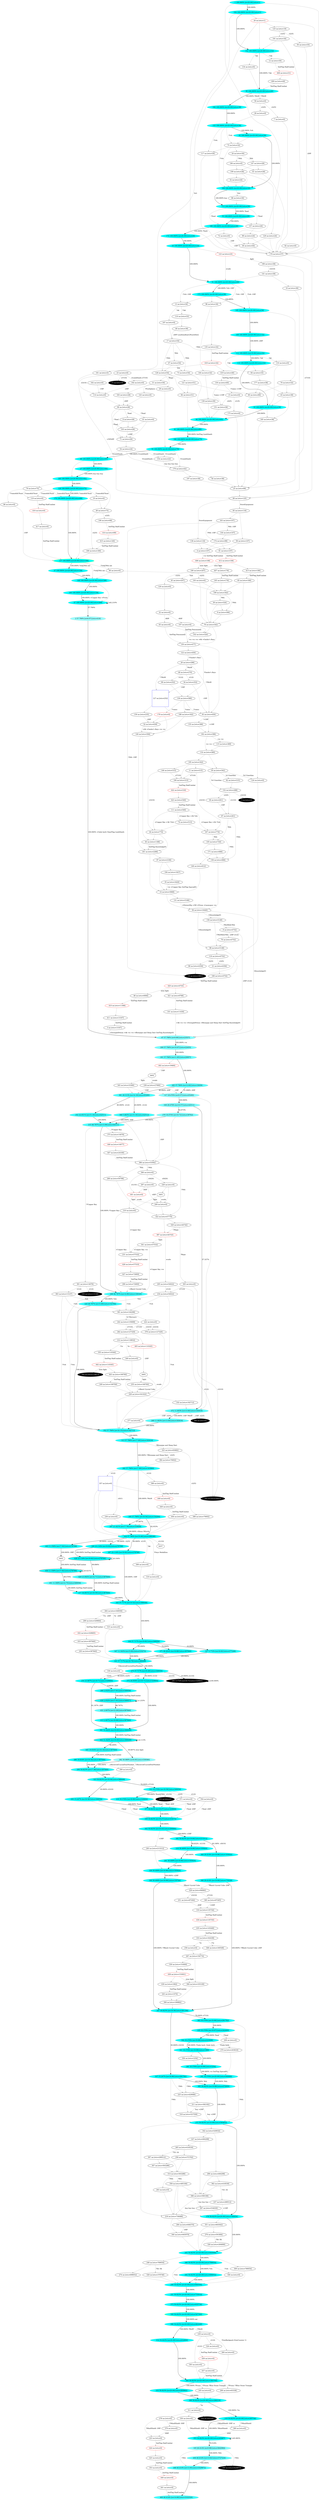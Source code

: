 digraph g {
  "A1" [style=filled fillcolor="#00ffff"label="1 100.000% [e=20.00] [stts=1]" color=grey URL="https://www.projectaon.org/en/xhtml/lw/05sots/sect1.htm"];
  "A2" [style=filled fillcolor="#98ffff"label="2 57.790% [e=8.07] [stts=418]" color=grey URL="https://www.projectaon.org/en/xhtml/lw/05sots/sect2.htm"];
  "A3" [style=filled fillcolor="white"label="3 na [stts=13167]"  URL="https://www.projectaon.org/en/xhtml/lw/05sots/sect3.htm"];
  "A5" [style=filled fillcolor="black"label="5 na [stts=0]" style=filled fontcolor=white URL="https://www.projectaon.org/en/xhtml/lw/05sots/sect5.htm"];
  "A6" [style=filled fillcolor="white"label="6 na [stts=28]"  URL="https://www.projectaon.org/en/xhtml/lw/05sots/sect6.htm"];
  "A7" [style=filled fillcolor="white"label="7 na [stts=0]"  URL="https://www.projectaon.org/en/xhtml/lw/05sots/sect7.htm"];
  "A8" [style=filled fillcolor="white"label="8 na [stts=4752]"  URL="https://www.projectaon.org/en/xhtml/lw/05sots/sect8.htm"];
  "A9" [style=filled fillcolor="white"label="9 na [stts=306]"  URL="https://www.projectaon.org/en/xhtml/lw/05sots/sect9.htm"];
  "A10" [style=filled fillcolor="white"label="10 na [stts=36]"  URL="https://www.projectaon.org/en/xhtml/lw/05sots/sect10.htm"];
  "A11" [style=filled fillcolor="white"label="11 na [stts=315]"  URL="https://www.projectaon.org/en/xhtml/lw/05sots/sect11.htm"];
  "A13" [style=filled fillcolor="white"label="13 na [stts=34]"  URL="https://www.projectaon.org/en/xhtml/lw/05sots/sect13.htm"];
  "A14" [style=filled fillcolor="white"label="14 na [stts=5868]"  URL="https://www.projectaon.org/en/xhtml/lw/05sots/sect14.htm"];
  "A15" [style=filled fillcolor="white"label="15 na [stts=0]"  URL="https://www.projectaon.org/en/xhtml/lw/05sots/sect15.htm"];
  "A16" [style=filled fillcolor="#00ffff"label="16 100.000% [e=20.00] [stts=24]" color=grey URL="https://www.projectaon.org/en/xhtml/lw/05sots/sect16.htm"];
  "A17" [style=filled fillcolor="white"label="17 na [stts=54]"  URL="https://www.projectaon.org/en/xhtml/lw/05sots/sect17.htm"];
  "A18" [style=filled fillcolor="black"label="18 na [stts=3961]" style=filled fontcolor=white URL="https://www.projectaon.org/en/xhtml/lw/05sots/sect18.htm"];
  "A19" [style=filled fillcolor="white"label="19 na [stts=0]"  URL="https://www.projectaon.org/en/xhtml/lw/05sots/sect19.htm"];
  "A20" [style=filled fillcolor="white"label="20 na [stts=1]" color=red URL="https://www.projectaon.org/en/xhtml/lw/05sots/sect20.htm"];
  "A21" [style=filled fillcolor="white"label="21 na [stts=4356]"  URL="https://www.projectaon.org/en/xhtml/lw/05sots/sect21.htm"];
  "A22" [style=filled fillcolor="white"label="22 na [stts=0]"  URL="https://www.projectaon.org/en/xhtml/lw/05sots/sect22.htm"];
  "A23" [style=filled fillcolor="white"label="23 na [stts=0]"  URL="https://www.projectaon.org/en/xhtml/lw/05sots/sect23.htm"];
  "A24" [style=filled fillcolor="white"label="24 na [stts=30]"  URL="https://www.projectaon.org/en/xhtml/lw/05sots/sect24.htm"];
  "A25" [style=filled fillcolor="white"label="25 na [stts=99]"  URL="https://www.projectaon.org/en/xhtml/lw/05sots/sect25.htm"];
  "A26" [style=filled fillcolor="white"label="26 na [stts=288]"  URL="https://www.projectaon.org/en/xhtml/lw/05sots/sect26.htm"];
  "A27" [style=filled fillcolor="#00ffff"label="27 100.000% [e=20.00] [stts=60]" color=grey URL="https://www.projectaon.org/en/xhtml/lw/05sots/sect27.htm"];
  "A28" [style=filled fillcolor="white"label="28 na [stts=0]"  URL="https://www.projectaon.org/en/xhtml/lw/05sots/sect28.htm"];
  "A29" [style=filled fillcolor="white"label="29 na [stts=0]"  URL="https://www.projectaon.org/en/xhtml/lw/05sots/sect29.htm"];
  "A30" [style=filled fillcolor="white"label="30 na [stts=342]"  URL="https://www.projectaon.org/en/xhtml/lw/05sots/sect30.htm"];
  "A31" [style=filled fillcolor="white"label="31 na [stts=30]"  URL="https://www.projectaon.org/en/xhtml/lw/05sots/sect31.htm"];
  "A32" [style=filled fillcolor="white"label="32 na [stts=24]"  URL="https://www.projectaon.org/en/xhtml/lw/05sots/sect32.htm"];
  "A33" [style=filled fillcolor="#00ffff"label="33 100.000% [e=20.00] [stts=36]" color=grey URL="https://www.projectaon.org/en/xhtml/lw/05sots/sect33.htm"];
  "A34" [style=filled fillcolor="white"label="34 na [stts=252]"  URL="https://www.projectaon.org/en/xhtml/lw/05sots/sect34.htm"];
  "A35" [style=filled fillcolor="white"label="35 na [stts=3420]"  URL="https://www.projectaon.org/en/xhtml/lw/05sots/sect35.htm"];
  "A36" [style=filled fillcolor="white"label="36 na [stts=44]"  URL="https://www.projectaon.org/en/xhtml/lw/05sots/sect36.htm"];
  "A37" [style=filled fillcolor="#00ffff"label="37 100.000% [e=20.00] [stts=159]" color=grey URL="https://www.projectaon.org/en/xhtml/lw/05sots/sect37.htm"];
  "A38" [style=filled fillcolor="white"label="38 na [stts=261]"  URL="https://www.projectaon.org/en/xhtml/lw/05sots/sect38.htm"];
  "A39" [style=filled fillcolor="white"label="39 na [stts=324]"  URL="https://www.projectaon.org/en/xhtml/lw/05sots/sect39.htm"];
  "A40" [style=filled fillcolor="white"label="40 na [stts=39]"  URL="https://www.projectaon.org/en/xhtml/lw/05sots/sect40.htm"];
  "A41" [style=filled fillcolor="white"label="41 na [stts=0]"  URL="https://www.projectaon.org/en/xhtml/lw/05sots/sect41.htm"];
  "A42" [style=filled fillcolor="#00ffff"label="42 100.000% [e=20.00] [stts=34]" color=grey URL="https://www.projectaon.org/en/xhtml/lw/05sots/sect42.htm"];
  "A43" [style=filled fillcolor="white"label="43 na [stts=38]"  URL="https://www.projectaon.org/en/xhtml/lw/05sots/sect43.htm"];
  "A44" [style=filled fillcolor="white"label="44 na [stts=774]"  URL="https://www.projectaon.org/en/xhtml/lw/05sots/sect44.htm"];
  "A45" [style=filled fillcolor="white"label="45 na [stts=207]"  URL="https://www.projectaon.org/en/xhtml/lw/05sots/sect45.htm"];
  "A47" [style=filled fillcolor="white"label="47 na [stts=54]"  URL="https://www.projectaon.org/en/xhtml/lw/05sots/sect47.htm"];
  "A48" [style=filled fillcolor="white"label="48 na [stts=270]"  URL="https://www.projectaon.org/en/xhtml/lw/05sots/sect48.htm"];
  "A49" [style=filled fillcolor="white"label="49 na [stts=75]"  URL="https://www.projectaon.org/en/xhtml/lw/05sots/sect49.htm"];
  "A50" [style=filled fillcolor="white"label="50 na [stts=35]"  URL="https://www.projectaon.org/en/xhtml/lw/05sots/sect50.htm"];
  "A51" [style=filled fillcolor="#00ffff"label="51 100.000% [e=20.00] [stts=66]" color=grey URL="https://www.projectaon.org/en/xhtml/lw/05sots/sect51.htm"];
  "A52" [style=filled fillcolor="white"label="52 na [stts=639]"  URL="https://www.projectaon.org/en/xhtml/lw/05sots/sect52.htm"];
  "A53" [style=filled fillcolor="#00ffff"label="53 100.000% [e=20.00] [stts=28]" color=grey URL="https://www.projectaon.org/en/xhtml/lw/05sots/sect53.htm"];
  "A54" [style=filled fillcolor="white"label="54 na [stts=24]"  URL="https://www.projectaon.org/en/xhtml/lw/05sots/sect54.htm"];
  "A55" [style=filled fillcolor="#00ffff"label="55 100.000% [e=20.00] [stts=70]" color=grey URL="https://www.projectaon.org/en/xhtml/lw/05sots/sect55.htm"];
  "A56" [style=filled fillcolor="white"label="56 na [stts=0]"  URL="https://www.projectaon.org/en/xhtml/lw/05sots/sect56.htm"];
  "A57" [style=filled fillcolor="#00ffff"label="57 100.000% [e=20.00] [stts=269]" color=grey URL="https://www.projectaon.org/en/xhtml/lw/05sots/sect57.htm"];
  "A58" [style=filled fillcolor="white"label="58 na [stts=10440]"  URL="https://www.projectaon.org/en/xhtml/lw/05sots/sect58.htm"];
  "A59" [style=filled fillcolor="white"label="59 na [stts=107]"  URL="https://www.projectaon.org/en/xhtml/lw/05sots/sect59.htm"];
  "A60" [style=filled fillcolor="white"label="60 na [stts=86]"  URL="https://www.projectaon.org/en/xhtml/lw/05sots/sect60.htm"];
  "A61" [style=filled fillcolor="white"label="61 na [stts=26]"  URL="https://www.projectaon.org/en/xhtml/lw/05sots/sect61.htm"];
  "A62" [style=filled fillcolor="white"label="62 na [stts=315]"  URL="https://www.projectaon.org/en/xhtml/lw/05sots/sect62.htm"];
  "A63" [style=filled fillcolor="white"label="63 na [stts=0]"  URL="https://www.projectaon.org/en/xhtml/lw/05sots/sect63.htm"];
  "A64" [style=filled fillcolor="white"label="64 na [stts=33]"  URL="https://www.projectaon.org/en/xhtml/lw/05sots/sect64.htm"];
  "A65" [style=filled fillcolor="white"label="65 na [stts=180]"  URL="https://www.projectaon.org/en/xhtml/lw/05sots/sect65.htm"];
  "A66" [style=filled fillcolor="white"label="66 na [stts=0]"  URL="https://www.projectaon.org/en/xhtml/lw/05sots/sect66.htm"];
  "A67" [style=filled fillcolor="#81ffff"label="67 57.790% [e=9.88] [stts=23557]" color=grey URL="https://www.projectaon.org/en/xhtml/lw/05sots/sect67.htm"];
  "A68" [style=filled fillcolor="#00ffff"label="68 100.000% [e=20.00] [stts=65]" color=grey URL="https://www.projectaon.org/en/xhtml/lw/05sots/sect68.htm"];
  "A69" [style=filled fillcolor="white"label="69 na [stts=125]"  URL="https://www.projectaon.org/en/xhtml/lw/05sots/sect69.htm"];
  "A70" [style=filled fillcolor="white"label="70 na [stts=32]"  URL="https://www.projectaon.org/en/xhtml/lw/05sots/sect70.htm"];
  "A71" [style=filled fillcolor="white"label="71 na [stts=26]"  URL="https://www.projectaon.org/en/xhtml/lw/05sots/sect71.htm"];
  "A72" [style=filled fillcolor="white"label="72 na [stts=0]"  URL="https://www.projectaon.org/en/xhtml/lw/05sots/sect72.htm"];
  "A73" [style=filled fillcolor="white"label="73 na [stts=54]"  URL="https://www.projectaon.org/en/xhtml/lw/05sots/sect73.htm"];
  "A74" [style=filled fillcolor="white"label="74 na [stts=513]"  URL="https://www.projectaon.org/en/xhtml/lw/05sots/sect74.htm"];
  "A75" [style=filled fillcolor="white"label="75 na [stts=32]"  URL="https://www.projectaon.org/en/xhtml/lw/05sots/sect75.htm"];
  "A76" [style=filled fillcolor="white"label="76 na [stts=4752]"  URL="https://www.projectaon.org/en/xhtml/lw/05sots/sect76.htm"];
  "A77" [style=filled fillcolor="black"label="77 na [stts=0]" style=filled fontcolor=white URL="https://www.projectaon.org/en/xhtml/lw/05sots/sect77.htm"];
  "A78" [style=filled fillcolor="white"label="78 na [stts=342]"  URL="https://www.projectaon.org/en/xhtml/lw/05sots/sect78.htm"];
  "A79" [style=filled fillcolor="white"label="79 na [stts=75]"  URL="https://www.projectaon.org/en/xhtml/lw/05sots/sect79.htm"];
  "A80" [style=filled fillcolor="white"label="80 na [stts=252]"  URL="https://www.projectaon.org/en/xhtml/lw/05sots/sect80.htm"];
  "A81" [style=filled fillcolor="#00ffff"label="81 100.000% [e=20.00] [stts=80]" color=grey URL="https://www.projectaon.org/en/xhtml/lw/05sots/sect81.htm"];
  "A82" [style=filled fillcolor="white"label="82 na [stts=0]"  URL="https://www.projectaon.org/en/xhtml/lw/05sots/sect82.htm"];
  "A83" [style=filled fillcolor="white"label="83 na [stts=1188]"  URL="https://www.projectaon.org/en/xhtml/lw/05sots/sect83.htm"];
  "A84" [style=filled fillcolor="white"label="84 na [stts=51]"  URL="https://www.projectaon.org/en/xhtml/lw/05sots/sect84.htm"];
  "A85" [style=filled fillcolor="white"label="85 na [stts=116]"  URL="https://www.projectaon.org/en/xhtml/lw/05sots/sect85.htm"];
  "A86" [style=filled fillcolor="white"label="86 na [stts=0]"  URL="https://www.projectaon.org/en/xhtml/lw/05sots/sect86.htm"];
  "A87" [style=filled fillcolor="white"label="87 na [stts=261]"  URL="https://www.projectaon.org/en/xhtml/lw/05sots/sect87.htm"];
  "A88" [style=filled fillcolor="white"label="88 na [stts=30]"  URL="https://www.projectaon.org/en/xhtml/lw/05sots/sect88.htm"];
  "A89" [style=filled fillcolor="white"label="89 na [stts=4356]"  URL="https://www.projectaon.org/en/xhtml/lw/05sots/sect89.htm"];
  "A90" [style=filled fillcolor="white"label="90 na [stts=28]"  URL="https://www.projectaon.org/en/xhtml/lw/05sots/sect90.htm"];
  "A92" [style=filled fillcolor="white"label="92 na [stts=38]"  URL="https://www.projectaon.org/en/xhtml/lw/05sots/sect92.htm"];
  "A93" [style=filled fillcolor="white"label="93 na [stts=450]"  URL="https://www.projectaon.org/en/xhtml/lw/05sots/sect93.htm"];
  "A94" [style=filled fillcolor="#00ffff"label="94 100.000% [e=20.00] [stts=85]" color=grey URL="https://www.projectaon.org/en/xhtml/lw/05sots/sect94.htm"];
  "A95" [style=filled fillcolor="#00ffff"label="95 100.000% [e=20.00] [stts=40]" color=grey URL="https://www.projectaon.org/en/xhtml/lw/05sots/sect95.htm"];
  "A96" [style=filled fillcolor="white"label="96 na [stts=34]"  URL="https://www.projectaon.org/en/xhtml/lw/05sots/sect96.htm"];
  "A97" [style=filled fillcolor="white"label="97 na [stts=2106]"  URL="https://www.projectaon.org/en/xhtml/lw/05sots/sect97.htm"];
  "A98" [style=filled fillcolor="white"label="98 na [stts=5148]"  URL="https://www.projectaon.org/en/xhtml/lw/05sots/sect98.htm"];
  "A99" [style=filled fillcolor="white"label="99 na [stts=24]"  URL="https://www.projectaon.org/en/xhtml/lw/05sots/sect99.htm"];
  "A100" [style=filled fillcolor="#00ffff"label="100 100.000% [e=20.00] [stts=139]" color=grey URL="https://www.projectaon.org/en/xhtml/lw/05sots/sect100.htm"];
  "A101" [style=filled fillcolor="white"label="101 na [stts=11430]"  URL="https://www.projectaon.org/en/xhtml/lw/05sots/sect101.htm"];
  "A102" [style=filled fillcolor="white"label="102 na [stts=324]"  URL="https://www.projectaon.org/en/xhtml/lw/05sots/sect102.htm"];
  "A103" [style=filled fillcolor="white"label="103 na [stts=26]"  URL="https://www.projectaon.org/en/xhtml/lw/05sots/sect103.htm"];
  "A104" [style=filled fillcolor="#00ffff"label="104 100.000% [e=20.00] [stts=1]" color=grey URL="https://www.projectaon.org/en/xhtml/lw/05sots/sect104.htm"];
  "A105" [style=filled fillcolor="white"label="105 na [stts=720]"  URL="https://www.projectaon.org/en/xhtml/lw/05sots/sect105.htm"];
  "A107" [style=filled fillcolor="white"label="107 na [stts=0]"  URL="https://www.projectaon.org/en/xhtml/lw/05sots/sect107.htm"];
  "A108" [style=filled fillcolor="#00ffff"label="108 100.000% [e=20.00] [stts=32]" color=grey URL="https://www.projectaon.org/en/xhtml/lw/05sots/sect108.htm"];
  "A109" [style=filled fillcolor="white"label="109 na [stts=26]"  URL="https://www.projectaon.org/en/xhtml/lw/05sots/sect109.htm"];
  "A110" [style=filled fillcolor="white"label="110 na [stts=33]"  URL="https://www.projectaon.org/en/xhtml/lw/05sots/sect110.htm"];
  "A111" [style=filled fillcolor="white"label="111 na [stts=540]"  URL="https://www.projectaon.org/en/xhtml/lw/05sots/sect111.htm"];
  "A112" [style=filled fillcolor="#0cffff"label="112 100.000% [e=19.00] [stts=32]" color=grey URL="https://www.projectaon.org/en/xhtml/lw/05sots/sect112.htm"];
  "A113" [style=filled fillcolor="#00ffff"label="113 100.000% [e=20.00] [stts=30]" color=grey URL="https://www.projectaon.org/en/xhtml/lw/05sots/sect113.htm"];
  "A114" [style=filled fillcolor="white"label="114 na [stts=0]"  URL="https://www.projectaon.org/en/xhtml/lw/05sots/sect114.htm"];
  "A115" [style=filled fillcolor="white"label="115 na [stts=369]"  URL="https://www.projectaon.org/en/xhtml/lw/05sots/sect115.htm"];
  "A116" [style=filled fillcolor="#00ffff"label="116 100.000% [e=20.00] [stts=32]" color=grey URL="https://www.projectaon.org/en/xhtml/lw/05sots/sect116.htm"];
  "A117" [style=filled fillcolor="white"label="117 na [stts=30]"  URL="https://www.projectaon.org/en/xhtml/lw/05sots/sect117.htm"];
  "A118" [style=filled fillcolor="white"label="118 na [stts=4752]"  URL="https://www.projectaon.org/en/xhtml/lw/05sots/sect118.htm"];
  "A120" [style=filled fillcolor="white"label="120 na [stts=0]"  URL="https://www.projectaon.org/en/xhtml/lw/05sots/sect120.htm"];
  "A121" [style=filled fillcolor="white"label="121 na [stts=51]"  URL="https://www.projectaon.org/en/xhtml/lw/05sots/sect121.htm"];
  "A122" [style=filled fillcolor="white"label="122 na [stts=450]"  URL="https://www.projectaon.org/en/xhtml/lw/05sots/sect122.htm"];
  "A123" [style=filled fillcolor="white"label="123 na [stts=23]" color=red URL="https://www.projectaon.org/en/xhtml/lw/05sots/sect123.htm"];
  "A124" [style=filled fillcolor="white"label="124 na [stts=0]"  URL="https://www.projectaon.org/en/xhtml/lw/05sots/sect124.htm"];
  "A125" [style=filled fillcolor="white"label="125 na [stts=19]"  URL="https://www.projectaon.org/en/xhtml/lw/05sots/sect125.htm"];
  "A126" [style=filled fillcolor="#00ffff"label="126 100.000% [e=20.00] [stts=75]" color=grey URL="https://www.projectaon.org/en/xhtml/lw/05sots/sect126.htm"];
  "A127" [style=filled fillcolor="white"label="127 na [stts=252]" shape=square color=blue URL="https://www.projectaon.org/en/xhtml/lw/05sots/sect127.htm"];
  "A128" [style=filled fillcolor="white"label="128 na [stts=54]"  URL="https://www.projectaon.org/en/xhtml/lw/05sots/sect128.htm"];
  "A129" [style=filled fillcolor="white"label="129 na [stts=24]"  URL="https://www.projectaon.org/en/xhtml/lw/05sots/sect129.htm"];
  "A130" [style=filled fillcolor="white"label="130 na [stts=40]"  URL="https://www.projectaon.org/en/xhtml/lw/05sots/sect130.htm"];
  "A131" [style=filled fillcolor="white"label="131 na [stts=5166]"  URL="https://www.projectaon.org/en/xhtml/lw/05sots/sect131.htm"];
  "A132" [style=filled fillcolor="white"label="132 na [stts=369]"  URL="https://www.projectaon.org/en/xhtml/lw/05sots/sect132.htm"];
  "A133" [style=filled fillcolor="white"label="133 na [stts=0]"  URL="https://www.projectaon.org/en/xhtml/lw/05sots/sect133.htm"];
  "A134" [style=filled fillcolor="white"label="134 na [stts=0]"  URL="https://www.projectaon.org/en/xhtml/lw/05sots/sect134.htm"];
  "A136" [style=filled fillcolor="white"label="136 na [stts=369]"  URL="https://www.projectaon.org/en/xhtml/lw/05sots/sect136.htm"];
  "A137" [style=filled fillcolor="#00ffff"label="137 100.000% [e=20.00] [stts=169]" color=yellow style=filled URL="https://www.projectaon.org/en/xhtml/lw/05sots/sect137.htm"];
  "A138" [style=filled fillcolor="white"label="138 na [stts=116]"  URL="https://www.projectaon.org/en/xhtml/lw/05sots/sect138.htm"];
  "A139" [style=filled fillcolor="white"label="139 na [stts=30]"  URL="https://www.projectaon.org/en/xhtml/lw/05sots/sect139.htm"];
  "A140" [style=filled fillcolor="white"label="140 na [stts=594]"  URL="https://www.projectaon.org/en/xhtml/lw/05sots/sect140.htm"];
  "A141" [style=filled fillcolor="white"label="141 na [stts=38]"  URL="https://www.projectaon.org/en/xhtml/lw/05sots/sect141.htm"];
  "A142" [style=filled fillcolor="#00ffff"label="142 100.000% [e=20.00] [stts=32]" color=grey URL="https://www.projectaon.org/en/xhtml/lw/05sots/sect142.htm"];
  "A143" [style=filled fillcolor="white"label="143 na [stts=0]"  URL="https://www.projectaon.org/en/xhtml/lw/05sots/sect143.htm"];
  "A144" [style=filled fillcolor="white"label="144 na [stts=107]"  URL="https://www.projectaon.org/en/xhtml/lw/05sots/sect144.htm"];
  "A145" [style=filled fillcolor="#00ffff"label="145 100.000% [e=20.00] [stts=34]" color=grey URL="https://www.projectaon.org/en/xhtml/lw/05sots/sect145.htm"];
  "A146" [style=filled fillcolor="white"label="146 na [stts=315]"  URL="https://www.projectaon.org/en/xhtml/lw/05sots/sect146.htm"];
  "A147" [style=filled fillcolor="white"label="147 na [stts=28]"  URL="https://www.projectaon.org/en/xhtml/lw/05sots/sect147.htm"];
  "A148" [style=filled fillcolor="white"label="148 na [stts=612]"  URL="https://www.projectaon.org/en/xhtml/lw/05sots/sect148.htm"];
  "A149" [style=filled fillcolor="#00ffff"label="149 100.000% [e=20.00] [stts=149]" color=grey URL="https://www.projectaon.org/en/xhtml/lw/05sots/sect149.htm"];
  "A150" [style=filled fillcolor="white"label="150 na [stts=477]"  URL="https://www.projectaon.org/en/xhtml/lw/05sots/sect150.htm"];
  "A151" [style=filled fillcolor="white"label="151 na [stts=36]"  URL="https://www.projectaon.org/en/xhtml/lw/05sots/sect151.htm"];
  "A152" [style=filled fillcolor="white"label="152 na [stts=288]"  URL="https://www.projectaon.org/en/xhtml/lw/05sots/sect152.htm"];
  "A153" [style=filled fillcolor="#00ffff"label="153 100.000% [e=20.00] [stts=36]" color=grey URL="https://www.projectaon.org/en/xhtml/lw/05sots/sect153.htm"];
  "A154" [style=filled fillcolor="white"label="154 na [stts=22]"  URL="https://www.projectaon.org/en/xhtml/lw/05sots/sect154.htm"];
  "A155" [style=filled fillcolor="white"label="155 na [stts=396]"  URL="https://www.projectaon.org/en/xhtml/lw/05sots/sect155.htm"];
  "A156" [style=filled fillcolor="white"label="156 na [stts=5148]"  URL="https://www.projectaon.org/en/xhtml/lw/05sots/sect156.htm"];
  "A157" [style=filled fillcolor="white"label="157 na [stts=26]"  URL="https://www.projectaon.org/en/xhtml/lw/05sots/sect157.htm"];
  "A158" [style=filled fillcolor="white"label="158 na [stts=666]"  URL="https://www.projectaon.org/en/xhtml/lw/05sots/sect158.htm"];
  "A159" [style=filled fillcolor="white"label="159 na [stts=235]"  URL="https://www.projectaon.org/en/xhtml/lw/05sots/sect159.htm"];
  "A160" [style=filled fillcolor="#00ffff"label="160 100.000% [e=20.00] [stts=82]" color=grey URL="https://www.projectaon.org/en/xhtml/lw/05sots/sect160.htm"];
  "A161" [style=filled fillcolor="white"label="161 na [stts=3]"  URL="https://www.projectaon.org/en/xhtml/lw/05sots/sect161.htm"];
  "A162" [style=filled fillcolor="white"label="162 na [stts=0]"  URL="https://www.projectaon.org/en/xhtml/lw/05sots/sect162.htm"];
  "A163" [style=filled fillcolor="white"label="163 na [stts=107]"  URL="https://www.projectaon.org/en/xhtml/lw/05sots/sect163.htm"];
  "A164" [style=filled fillcolor="white"label="164 na [stts=32]"  URL="https://www.projectaon.org/en/xhtml/lw/05sots/sect164.htm"];
  "A165" [style=filled fillcolor="white"label="165 na [stts=176]"  URL="https://www.projectaon.org/en/xhtml/lw/05sots/sect165.htm"];
  "A166" [style=filled fillcolor="#00ffff"label="166 100.000% [e=20.00] [stts=75]" color=grey URL="https://www.projectaon.org/en/xhtml/lw/05sots/sect166.htm"];
  "A167" [style=filled fillcolor="white"label="167 na [stts=774]"  URL="https://www.projectaon.org/en/xhtml/lw/05sots/sect167.htm"];
  "A169" [style=filled fillcolor="#00ffff"label="169 100.000% [e=20.00] [stts=32]" color=grey URL="https://www.projectaon.org/en/xhtml/lw/05sots/sect169.htm"];
  "A170" [style=filled fillcolor="#00ffff"label="170 100.000% [e=20.00] [stts=68]" color=grey URL="https://www.projectaon.org/en/xhtml/lw/05sots/sect170.htm"];
  "A171" [style=filled fillcolor="white"label="171 na [stts=666]"  URL="https://www.projectaon.org/en/xhtml/lw/05sots/sect171.htm"];
  "A172" [style=filled fillcolor="#00ffff"label="172 100.000% [e=20.00] [stts=24]" color=grey URL="https://www.projectaon.org/en/xhtml/lw/05sots/sect172.htm"];
  "A173" [style=filled fillcolor="#00ffff"label="173 100.000% [e=20.00] [stts=36]" color=grey URL="https://www.projectaon.org/en/xhtml/lw/05sots/sect173.htm"];
  "A174" [style=filled fillcolor="white"label="174 na [stts=98]"  URL="https://www.projectaon.org/en/xhtml/lw/05sots/sect174.htm"];
  "A175" [style=filled fillcolor="white"label="175 na [stts=0]"  URL="https://www.projectaon.org/en/xhtml/lw/05sots/sect175.htm"];
  "A176" [style=filled fillcolor="white"label="176 na [stts=57]"  URL="https://www.projectaon.org/en/xhtml/lw/05sots/sect176.htm"];
  "A177" [style=filled fillcolor="white"label="177 na [stts=38]"  URL="https://www.projectaon.org/en/xhtml/lw/05sots/sect177.htm"];
  "A178" [style=filled fillcolor="white"label="178 na [stts=0]" color=red URL="https://www.projectaon.org/en/xhtml/lw/05sots/sect178.htm"];
  "A179" [style=filled fillcolor="white"label="179 na [stts=42]"  URL="https://www.projectaon.org/en/xhtml/lw/05sots/sect179.htm"];
  "A180" [style=filled fillcolor="white"label="180 na [stts=207]"  URL="https://www.projectaon.org/en/xhtml/lw/05sots/sect180.htm"];
  "A181" [style=filled fillcolor="white"label="181 na [stts=2286]"  URL="https://www.projectaon.org/en/xhtml/lw/05sots/sect181.htm"];
  "A182" [style=filled fillcolor="white"label="182 na [stts=396]"  URL="https://www.projectaon.org/en/xhtml/lw/05sots/sect182.htm"];
  "A183" [style=filled fillcolor="white"label="183 na [stts=28]"  URL="https://www.projectaon.org/en/xhtml/lw/05sots/sect183.htm"];
  "A184" [style=filled fillcolor="#00ffff"label="184 100.000% [e=20.00] [stts=38]" color=grey URL="https://www.projectaon.org/en/xhtml/lw/05sots/sect184.htm"];
  "A185" [style=filled fillcolor="white"label="185 na [stts=36]"  URL="https://www.projectaon.org/en/xhtml/lw/05sots/sect185.htm"];
  "A186" [style=filled fillcolor="white"label="186 na [stts=342]"  URL="https://www.projectaon.org/en/xhtml/lw/05sots/sect186.htm"];
  "A187" [style=filled fillcolor="white"label="187 na [stts=0]"  URL="https://www.projectaon.org/en/xhtml/lw/05sots/sect187.htm"];
  "A188" [style=filled fillcolor="#00ffff"label="188 100.000% [e=20.00] [stts=26]" color=grey URL="https://www.projectaon.org/en/xhtml/lw/05sots/sect188.htm"];
  "A189" [style=filled fillcolor="white"label="189 na [stts=180]"  URL="https://www.projectaon.org/en/xhtml/lw/05sots/sect189.htm"];
  "A191" [style=filled fillcolor="white"label="191 na [stts=34]"  URL="https://www.projectaon.org/en/xhtml/lw/05sots/sect191.htm"];
  "A192" [style=filled fillcolor="white"label="192 na [stts=0]"  URL="https://www.projectaon.org/en/xhtml/lw/05sots/sect192.htm"];
  "A193" [style=filled fillcolor="white"label="193 na [stts=0]"  URL="https://www.projectaon.org/en/xhtml/lw/05sots/sect193.htm"];
  "A194" [style=filled fillcolor="white"label="194 na [stts=1927]"  URL="https://www.projectaon.org/en/xhtml/lw/05sots/sect194.htm"];
  "A195" [style=filled fillcolor="white"label="195 na [stts=342]"  URL="https://www.projectaon.org/en/xhtml/lw/05sots/sect195.htm"];
  "A196" [style=filled fillcolor="white"label="196 na [stts=0]"  URL="https://www.projectaon.org/en/xhtml/lw/05sots/sect196.htm"];
  "A197" [style=filled fillcolor="white"label="197 na [stts=38]"  URL="https://www.projectaon.org/en/xhtml/lw/05sots/sect197.htm"];
  "A198" [style=filled fillcolor="white"label="198 na [stts=38]"  URL="https://www.projectaon.org/en/xhtml/lw/05sots/sect198.htm"];
  "A199" [style=filled fillcolor="white"label="199 na [stts=342]"  URL="https://www.projectaon.org/en/xhtml/lw/05sots/sect199.htm"];
  "A200" [style=filled fillcolor="#74ffff"label="200 57.790% [e=10.87] [stts=22455]" color=grey URL="https://www.projectaon.org/en/xhtml/lw/05sots/sect200.htm"];
  "A201" [style=filled fillcolor="#67ffff"label="201 57.790% [e=11.85] [stts=20957]" color=grey URL="https://www.projectaon.org/en/xhtml/lw/05sots/sect201.htm"];
  "A202" [style=filled fillcolor="#00ffff"label="202 50.823% [e=20.00] [stts=940998]" color=grey URL="https://www.projectaon.org/en/xhtml/lw/05sots/sect202.htm"];
  "A203" [style=filled fillcolor="white"label="203 na [stts=387840]"  URL="https://www.projectaon.org/en/xhtml/lw/05sots/sect203.htm"];
  "A204" [style=filled fillcolor="#58ffff"label="204 40.414% [e=13.02] [stts=3727224]" color=grey URL="https://www.projectaon.org/en/xhtml/lw/05sots/sect204.htm"];
  "A205" [style=filled fillcolor="white"label="205 na [stts=54022]"  URL="https://www.projectaon.org/en/xhtml/lw/05sots/sect205.htm"];
  "A206" [style=filled fillcolor="#00ffff"label="206 50.823% [e=20.00] [stts=840594]" color=grey URL="https://www.projectaon.org/en/xhtml/lw/05sots/sect206.htm"];
  "A207" [style=filled fillcolor="#1cffff"label="207 21.421% [e=17.78] [stts=153928]" color=grey URL="https://www.projectaon.org/en/xhtml/lw/05sots/sect207.htm"];
  "A208" [style=filled fillcolor="white"label="208 na [stts=0]"  URL="https://www.projectaon.org/en/xhtml/lw/05sots/sect208.htm"];
  "A209" [style=filled fillcolor="white"label="209 na [stts=0]"  URL="https://www.projectaon.org/en/xhtml/lw/05sots/sect209.htm"];
  "A210" [style=filled fillcolor="#0dffff"label="210 35.576% [e=18.90] [stts=329664]" color=grey URL="https://www.projectaon.org/en/xhtml/lw/05sots/sect210.htm"];
  "A211" [style=filled fillcolor="white"label="211 na [stts=382182]"  URL="https://www.projectaon.org/en/xhtml/lw/05sots/sect211.htm"];
  "A212" [style=filled fillcolor="white"label="212 na [stts=118832]"  URL="https://www.projectaon.org/en/xhtml/lw/05sots/sect212.htm"];
  "A213" [style=filled fillcolor="#11ffff"label="213 2.007% [e=18.66] [stts=387840]" color=grey URL="https://www.projectaon.org/en/xhtml/lw/05sots/sect213.htm"];
  "A214" [style=filled fillcolor="#00ffff"label="214 50.823% [e=20.00] [stts=432894]" color=grey URL="https://www.projectaon.org/en/xhtml/lw/05sots/sect214.htm"];
  "A215" [style=filled fillcolor="#4cffff"label="215 46.787% [e=13.99] [stts=44311]" color=grey URL="https://www.projectaon.org/en/xhtml/lw/05sots/sect215.htm"];
  "A216" [style=filled fillcolor="white"label="216 na [stts=736488]"  URL="https://www.projectaon.org/en/xhtml/lw/05sots/sect216.htm"];
  "A217" [style=filled fillcolor="#12ffff"label="217 34.601% [e=18.59] [stts=387840]" color=grey URL="https://www.projectaon.org/en/xhtml/lw/05sots/sect217.htm"];
  "A218" [style=filled fillcolor="#01ffff"label="218 30.409% [e=19.90] [stts=193920]" color=grey URL="https://www.projectaon.org/en/xhtml/lw/05sots/sect218.htm"];
  "A219" [style=filled fillcolor="#00ffff"label="219 50.823% [e=20.00] [stts=265746]" color=grey URL="https://www.projectaon.org/en/xhtml/lw/05sots/sect219.htm"];
  "A220" [style=filled fillcolor="#35ffff"label="220 46.787% [e=15.80] [stts=152784]" color=grey URL="https://www.projectaon.org/en/xhtml/lw/05sots/sect220.htm"];
  "A221" [style=filled fillcolor="#0fffff"label="221 57.717% [e=18.76] [stts=368448]" color=grey URL="https://www.projectaon.org/en/xhtml/lw/05sots/sect221.htm"];
  "A222" [style=filled fillcolor="white"label="222 na [stts=0]"  URL="https://www.projectaon.org/en/xhtml/lw/05sots/sect222.htm"];
  "A224" [style=filled fillcolor="#06ffff"label="224 57.790% [e=19.49] [stts=298160]" color=grey URL="https://www.projectaon.org/en/xhtml/lw/05sots/sect224.htm"];
  "A225" [style=filled fillcolor="white"label="225 na [stts=429066]"  URL="https://www.projectaon.org/en/xhtml/lw/05sots/sect225.htm"];
  "A226" [style=filled fillcolor="white"label="226 na [stts=0]"  URL="https://www.projectaon.org/en/xhtml/lw/05sots/sect226.htm"];
  "A227" [style=filled fillcolor="white"label="227 na [stts=464298]"  URL="https://www.projectaon.org/en/xhtml/lw/05sots/sect227.htm"];
  "A228" [style=filled fillcolor="white"label="228 na [stts=341022]"  URL="https://www.projectaon.org/en/xhtml/lw/05sots/sect228.htm"];
  "A229" [style=filled fillcolor="white"label="229 na [stts=96960]"  URL="https://www.projectaon.org/en/xhtml/lw/05sots/sect229.htm"];
  "A230" [style=filled fillcolor="black"label="230 na [stts=0]" style=filled fontcolor=white URL="https://www.projectaon.org/en/xhtml/lw/05sots/sect230.htm"];
  "A232" [style=filled fillcolor="black"label="232 na [stts=0]" style=filled fontcolor=white URL="https://www.projectaon.org/en/xhtml/lw/05sots/sect232.htm"];
  "A233" [style=filled fillcolor="#00ffff"label="233 50.823% [e=20.00] [stts=263842]" color=grey URL="https://www.projectaon.org/en/xhtml/lw/05sots/sect233.htm"];
  "A234" [style=filled fillcolor="white"label="234 na [stts=54022]"  URL="https://www.projectaon.org/en/xhtml/lw/05sots/sect234.htm"];
  "A235" [style=filled fillcolor="#00ffff"label="235 35.576% [e=19.97] [stts=242400]" color=grey URL="https://www.projectaon.org/en/xhtml/lw/05sots/sect235.htm"];
  "A236" [style=filled fillcolor="white"label="236 na [stts=0]"  URL="https://www.projectaon.org/en/xhtml/lw/05sots/sect236.htm"];
  "A237" [style=filled fillcolor="white"label="237 na [stts=289512]"  URL="https://www.projectaon.org/en/xhtml/lw/05sots/sect237.htm"];
  "A238" [style=filled fillcolor="white"label="238 na [stts=27990]"  URL="https://www.projectaon.org/en/xhtml/lw/05sots/sect238.htm"];
  "A239" [style=filled fillcolor="white"label="239 na [stts=0]"  URL="https://www.projectaon.org/en/xhtml/lw/05sots/sect239.htm"];
  "A241" [style=filled fillcolor="#00ffff"label="241 35.576% [e=20.00] [stts=344490]" color=grey URL="https://www.projectaon.org/en/xhtml/lw/05sots/sect241.htm"];
  "A242" [style=filled fillcolor="white"label="242 na [stts=135808]"  URL="https://www.projectaon.org/en/xhtml/lw/05sots/sect242.htm"];
  "A243" [style=filled fillcolor="white"label="243 na [stts=1074]"  URL="https://www.projectaon.org/en/xhtml/lw/05sots/sect243.htm"];
  "A244" [style=filled fillcolor="#02ffff"label="244 57.717% [e=19.82] [stts=349056]" color=grey URL="https://www.projectaon.org/en/xhtml/lw/05sots/sect244.htm"];
  "A245" [style=filled fillcolor="white"label="245 na [stts=0]"  URL="https://www.projectaon.org/en/xhtml/lw/05sots/sect245.htm"];
  "A246" [style=filled fillcolor="#41ffff"label="246 46.787% [e=14.90] [stts=138320]" color=grey URL="https://www.projectaon.org/en/xhtml/lw/05sots/sect246.htm"];
  "A247" [style=filled fillcolor="#05ffff"label="247 50.823% [e=19.56] [stts=281184]" color=grey URL="https://www.projectaon.org/en/xhtml/lw/05sots/sect247.htm"];
  "A248" [style=filled fillcolor="white"label="248 na [stts=789054]"  URL="https://www.projectaon.org/en/xhtml/lw/05sots/sect248.htm"];
  "A249" [style=filled fillcolor="white"label="249 na [stts=169760]"  URL="https://www.projectaon.org/en/xhtml/lw/05sots/sect249.htm"];
  "A250" [style=filled fillcolor="#12ffff"label="250 15.247% [e=18.56] [stts=349056]" color=grey URL="https://www.projectaon.org/en/xhtml/lw/05sots/sect250.htm"];
  "A251" [style=filled fillcolor="white"label="251 na [stts=87264]"  URL="https://www.projectaon.org/en/xhtml/lw/05sots/sect251.htm"];
  "A252" [style=filled fillcolor="#3dffff"label="252 22.651% [e=15.16] [stts=42511]" color=grey URL="https://www.projectaon.org/en/xhtml/lw/05sots/sect252.htm"];
  "A253" [style=filled fillcolor="#00ffff"label="253 50.823% [e=20.00] [stts=245887]" color=grey URL="https://www.projectaon.org/en/xhtml/lw/05sots/sect253.htm"];
  "A254" [style=filled fillcolor="#03ffff"label="254 23.087% [e=19.71] [stts=329664]" color=grey URL="https://www.projectaon.org/en/xhtml/lw/05sots/sect254.htm"];
  "A255" [style=filled fillcolor="white"label="255 na [stts=169760]"  URL="https://www.projectaon.org/en/xhtml/lw/05sots/sect255.htm"];
  "A256" [style=filled fillcolor="white"label="256 na [stts=372762]"  URL="https://www.projectaon.org/en/xhtml/lw/05sots/sect256.htm"];
  "A258" [style=filled fillcolor="white"label="258 na [stts=0]"  URL="https://www.projectaon.org/en/xhtml/lw/05sots/sect258.htm"];
  "A259" [style=filled fillcolor="black"label="259 na [stts=13148]" style=filled fontcolor=white URL="https://www.projectaon.org/en/xhtml/lw/05sots/sect259.htm"];
  "A260" [style=filled fillcolor="white"label="260 na [stts=0]"  URL="https://www.projectaon.org/en/xhtml/lw/05sots/sect260.htm"];
  "A261" [style=filled fillcolor="black"label="261 5.772% [e=19.71] [stts=329665]" style=filled fontcolor=white URL="https://www.projectaon.org/en/xhtml/lw/05sots/sect261.htm"];
  "A262" [style=filled fillcolor="white"label="262 na [stts=127320]"  URL="https://www.projectaon.org/en/xhtml/lw/05sots/sect262.htm"];
  "A263" [style=filled fillcolor="white"label="263 na [stts=0]"  URL="https://www.projectaon.org/en/xhtml/lw/05sots/sect263.htm"];
  "A264" [style=filled fillcolor="white"label="264 na [stts=349056]"  URL="https://www.projectaon.org/en/xhtml/lw/05sots/sect264.htm"];
  "A265" [style=filled fillcolor="white"label="265 na [stts=418530]"  URL="https://www.projectaon.org/en/xhtml/lw/05sots/sect265.htm"];
  "A266" [style=filled fillcolor="white"label="266 na [stts=50798]"  URL="https://www.projectaon.org/en/xhtml/lw/05sots/sect266.htm"];
  "A267" [style=filled fillcolor="white"label="267 na [stts=156774]"  URL="https://www.projectaon.org/en/xhtml/lw/05sots/sect267.htm"];
  "A268" [style=filled fillcolor="#4dffff"label="268 40.414% [e=13.95] [stts=3529872]" color=grey URL="https://www.projectaon.org/en/xhtml/lw/05sots/sect268.htm"];
  "A269" [style=filled fillcolor="#59ffff"label="269 11.003% [e=13.00] [stts=183016]" color=grey URL="https://www.projectaon.org/en/xhtml/lw/05sots/sect269.htm"];
  "A270" [style=filled fillcolor="white"label="270 na [stts=203616]"  URL="https://www.projectaon.org/en/xhtml/lw/05sots/sect270.htm"];
  "A271" [style=filled fillcolor="#0effff"label="271 40.402% [e=18.86] [stts=387840]" color=grey URL="https://www.projectaon.org/en/xhtml/lw/05sots/sect271.htm"];
  "A272" [style=filled fillcolor="#00ffff"label="272 50.823% [e=19.99] [stts=593832]" color=grey URL="https://www.projectaon.org/en/xhtml/lw/05sots/sect272.htm"];
  "A273" [style=filled fillcolor="white"label="273 na [stts=19459]"  URL="https://www.projectaon.org/en/xhtml/lw/05sots/sect273.htm"];
  "A274" [style=filled fillcolor="white"label="274 na [stts=698052]"  URL="https://www.projectaon.org/en/xhtml/lw/05sots/sect274.htm"];
  "A275" [style=filled fillcolor="#09ffff"label="275 57.717% [e=19.29] [stts=349056]" color=grey URL="https://www.projectaon.org/en/xhtml/lw/05sots/sect275.htm"];
  "A276" [style=filled fillcolor="white"label="276 na [stts=591894]"  URL="https://www.projectaon.org/en/xhtml/lw/05sots/sect276.htm"];
  "A277" [style=filled fillcolor="white"label="277 na [stts=0]"  URL="https://www.projectaon.org/en/xhtml/lw/05sots/sect277.htm"];
  "A278" [style=filled fillcolor="white"label="278 na [stts=0]"  URL="https://www.projectaon.org/en/xhtml/lw/05sots/sect278.htm"];
  "A279" [style=filled fillcolor="#76ffff"label="279 18.474% [e=10.72] [stts=39762]" color=grey URL="https://www.projectaon.org/en/xhtml/lw/05sots/sect279.htm"];
  "A281" [style=filled fillcolor="#00ffff"label="281 35.576% [e=19.99] [stts=1254]" color=grey URL="https://www.projectaon.org/en/xhtml/lw/05sots/sect281.htm"];
  "A282" [style=filled fillcolor="#1cffff"label="282 57.790% [e=17.80] [stts=163960]" color=grey URL="https://www.projectaon.org/en/xhtml/lw/05sots/sect282.htm"];
  "A283" [style=filled fillcolor="white"label="283 na [stts=213312]"  URL="https://www.projectaon.org/en/xhtml/lw/05sots/sect283.htm"];
  "A284" [style=filled fillcolor="white"label="284 na [stts=646374]"  URL="https://www.projectaon.org/en/xhtml/lw/05sots/sect284.htm"];
  "A285" [style=filled fillcolor="#5bffff"label="285 57.790% [e=12.82] [stts=19459]" color=grey URL="https://www.projectaon.org/en/xhtml/lw/05sots/sect285.htm"];
  "A286" [style=filled fillcolor="#00ffff"label="286 50.823% [e=20.00] [stts=482448]" color=grey URL="https://www.projectaon.org/en/xhtml/lw/05sots/sect286.htm"];
  "A287" [style=filled fillcolor="#01ffff"label="287 23.116% [e=19.92] [stts=278768]" color=grey URL="https://www.projectaon.org/en/xhtml/lw/05sots/sect287.htm"];
  "A288" [style=filled fillcolor="#12ffff"label="288 19.834% [e=18.54] [stts=387840]" color=grey URL="https://www.projectaon.org/en/xhtml/lw/05sots/sect288.htm"];
  "A289" [style=filled fillcolor="#00ffff"label="289 50.823% [e=20.00] [stts=286218]" color=grey URL="https://www.projectaon.org/en/xhtml/lw/05sots/sect289.htm"];
  "A290" [style=filled fillcolor="white"label="290 na [stts=72800]"  URL="https://www.projectaon.org/en/xhtml/lw/05sots/sect290.htm"];
  "A291" [style=filled fillcolor="#00ffff"label="291 30.409% [e=19.94] [stts=193920]" color=grey URL="https://www.projectaon.org/en/xhtml/lw/05sots/sect291.htm"];
  "A292" [style=filled fillcolor="#00ffff"label="292 50.823% [e=20.00] [stts=698052]" color=grey URL="https://www.projectaon.org/en/xhtml/lw/05sots/sect292.htm"];
  "A293" [style=filled fillcolor="black"label="293 na [stts=54023]" style=filled fontcolor=white URL="https://www.projectaon.org/en/xhtml/lw/05sots/sect293.htm"];
  "A294" [style=filled fillcolor="#21ffff"label="294 50.823% [e=17.36] [stts=387840]" color=grey URL="https://www.projectaon.org/en/xhtml/lw/05sots/sect294.htm"];
  "A295" [style=filled fillcolor="#12ffff"label="295 57.790% [e=18.54] [stts=154264]" color=grey URL="https://www.projectaon.org/en/xhtml/lw/05sots/sect295.htm"];
  "A296" [style=filled fillcolor="white"label="296 na [stts=464298]"  URL="https://www.projectaon.org/en/xhtml/lw/05sots/sect296.htm"];
  "A297" [style=filled fillcolor="white"label="297 na [stts=0]"  URL="https://www.projectaon.org/en/xhtml/lw/05sots/sect297.htm"];
  "A298" [style=filled fillcolor="white"label="298 na [stts=63338]"  URL="https://www.projectaon.org/en/xhtml/lw/05sots/sect298.htm"];
  "A300" [style=filled fillcolor="#00ffff"label="300 30.409% [e=19.99] [stts=135744]" color=grey URL="https://www.projectaon.org/en/xhtml/lw/05sots/sect300.htm"];
  "A301" [style=filled fillcolor="white"label="301 na [stts=14076]"  URL="https://www.projectaon.org/en/xhtml/lw/05sots/sect301.htm"];
  "A302" [style=filled fillcolor="#07ffff"label="302 50.823% [e=19.43] [stts=290880]" color=grey URL="https://www.projectaon.org/en/xhtml/lw/05sots/sect302.htm"];
  "A303" [style=filled fillcolor="white"label="303 na [stts=0]"  URL="https://www.projectaon.org/en/xhtml/lw/05sots/sect303.htm"];
  "A304" [style=filled fillcolor="black"label="304 na [stts=118613]" style=filled fontcolor=white URL="https://www.projectaon.org/en/xhtml/lw/05sots/sect304.htm"];
  "A305" [style=filled fillcolor="white"label="305 na [stts=0]"  URL="https://www.projectaon.org/en/xhtml/lw/05sots/sect305.htm"];
  "A306" [style=filled fillcolor="white"label="306 na [stts=189882]"  URL="https://www.projectaon.org/en/xhtml/lw/05sots/sect306.htm"];
  "A307" [style=filled fillcolor="white"label="307 na [stts=563286]"  URL="https://www.projectaon.org/en/xhtml/lw/05sots/sect307.htm"];
  "A308" [style=filled fillcolor="white"label="308 na [stts=0]"  URL="https://www.projectaon.org/en/xhtml/lw/05sots/sect308.htm"];
  "A309" [style=filled fillcolor="white"label="309 na [stts=789054]"  URL="https://www.projectaon.org/en/xhtml/lw/05sots/sect309.htm"];
  "A310" [style=filled fillcolor="white"label="310 na [stts=0]"  URL="https://www.projectaon.org/en/xhtml/lw/05sots/sect310.htm"];
  "A311" [style=filled fillcolor="white"label="311 na [stts=0]"  URL="https://www.projectaon.org/en/xhtml/lw/05sots/sect311.htm"];
  "A312" [style=filled fillcolor="#12ffff"label="312 35.576% [e=18.56] [stts=349056]" color=grey URL="https://www.projectaon.org/en/xhtml/lw/05sots/sect312.htm"];
  "A313" [style=filled fillcolor="#26ffff"label="313 57.790% [e=17.00] [stts=183016]" color=grey URL="https://www.projectaon.org/en/xhtml/lw/05sots/sect313.htm"];
  "A314" [style=filled fillcolor="white"label="314 na [stts=563286]"  URL="https://www.projectaon.org/en/xhtml/lw/05sots/sect314.htm"];
  "A315" [style=filled fillcolor="white"label="315 na [stts=0]"  URL="https://www.projectaon.org/en/xhtml/lw/05sots/sect315.htm"];
  "A317" [style=filled fillcolor="#84ffff"label="317 29.476% [e=9.57] [stts=45260]" color=grey URL="https://www.projectaon.org/en/xhtml/lw/05sots/sect317.htm"];
  "A318" [style=filled fillcolor="white"label="318 na [stts=527556]"  URL="https://www.projectaon.org/en/xhtml/lw/05sots/sect318.htm"];
  "A319" [style=filled fillcolor="white"label="319 na [stts=0]"  URL="https://www.projectaon.org/en/xhtml/lw/05sots/sect319.htm"];
  "A320" [style=filled fillcolor="#00ffff"label="320 50.823% [e=20.00] [stts=547344]" color=yellow style=filled URL="https://www.projectaon.org/en/xhtml/lw/05sots/sect320.htm"];
  "A321" [style=filled fillcolor="#00ffff"label="321 35.576% [e=19.99] [stts=1386]" color=grey URL="https://www.projectaon.org/en/xhtml/lw/05sots/sect321.htm"];
  "A322" [style=filled fillcolor="white"label="322 na [stts=47770]"  URL="https://www.projectaon.org/en/xhtml/lw/05sots/sect322.htm"];
  "A323" [style=filled fillcolor="#18ffff"label="323 50.823% [e=18.04] [stts=368448]" color=grey URL="https://www.projectaon.org/en/xhtml/lw/05sots/sect323.htm"];
  "A325" [style=filled fillcolor="white"label="325 na [stts=83682]"  URL="https://www.projectaon.org/en/xhtml/lw/05sots/sect325.htm"];
  "A326" [style=filled fillcolor="white"label="326 na [stts=264690]"  URL="https://www.projectaon.org/en/xhtml/lw/05sots/sect326.htm"];
  "A327" [style=filled fillcolor="#28ffff"label="327 5.772% [e=16.82] [stts=277248]" color=grey URL="https://www.projectaon.org/en/xhtml/lw/05sots/sect327.htm"];
  "A328" [style=filled fillcolor="white"label="328 na [stts=379746]"  URL="https://www.projectaon.org/en/xhtml/lw/05sots/sect328.htm"];
  "A329" [style=filled fillcolor="white"label="329 na [stts=44742]"  URL="https://www.projectaon.org/en/xhtml/lw/05sots/sect329.htm"];
  "A331" [style=filled fillcolor="#00ffff"label="331 50.823% [e=20.00] [stts=735918]" color=grey URL="https://www.projectaon.org/en/xhtml/lw/05sots/sect331.htm"];
  "A332" [style=filled fillcolor="white"label="332 na [stts=192712]"  URL="https://www.projectaon.org/en/xhtml/lw/05sots/sect332.htm"];
  "A333" [style=filled fillcolor="white"label="333 na [stts=162438]"  URL="https://www.projectaon.org/en/xhtml/lw/05sots/sect333.htm"];
  "A334" [style=filled fillcolor="white"label="334 na [stts=0]" color=red URL="https://www.projectaon.org/en/xhtml/lw/05sots/sect334.htm"];
  "A335" [style=filled fillcolor="#7fffff"label="335 40.414% [e=9.98] [stts=3642984]" color=grey URL="https://www.projectaon.org/en/xhtml/lw/05sots/sect335.htm"];
  "A336" [style=filled fillcolor="white"label="336 na [stts=0]"  URL="https://www.projectaon.org/en/xhtml/lw/05sots/sect336.htm"];
  "A337" [style=filled fillcolor="#00ffff"label="337 15.247% [e=19.96] [stts=261792]" color=grey URL="https://www.projectaon.org/en/xhtml/lw/05sots/sect337.htm"];
  "A338" [style=filled fillcolor="#78ffff"label="338 29.476% [e=10.57] [stts=42511]" color=grey URL="https://www.projectaon.org/en/xhtml/lw/05sots/sect338.htm"];
  "A339" [style=filled fillcolor="#09ffff"label="339 50.823% [e=19.27] [stts=310272]" color=grey URL="https://www.projectaon.org/en/xhtml/lw/05sots/sect339.htm"];
  "A340" [style=filled fillcolor="white"label="340 na [stts=845970]"  URL="https://www.projectaon.org/en/xhtml/lw/05sots/sect340.htm"];
  "A341" [style=filled fillcolor="white"label="341 na [stts=57532]"  URL="https://www.projectaon.org/en/xhtml/lw/05sots/sect341.htm"];
  "A342" [style=filled fillcolor="white"label="342 na [stts=529032]"  URL="https://www.projectaon.org/en/xhtml/lw/05sots/sect342.htm"];
  "A343" [style=filled fillcolor="#06ffff"label="343 57.717% [e=19.52] [stts=368448]" color=grey URL="https://www.projectaon.org/en/xhtml/lw/05sots/sect343.htm"];
  "A344" [style=filled fillcolor="#00ffff"label="344 35.576% [e=19.98] [stts=223008]" color=grey URL="https://www.projectaon.org/en/xhtml/lw/05sots/sect344.htm"];
  "A345" [style=filled fillcolor="white"label="345 na [stts=33380]"  URL="https://www.projectaon.org/en/xhtml/lw/05sots/sect345.htm"];
  "A346" [style=filled fillcolor="white"label="346 na [stts=0]"  URL="https://www.projectaon.org/en/xhtml/lw/05sots/sect346.htm"];
  "A347" [style=filled fillcolor="#35ffff"label="347 11.543% [e=15.82] [stts=310272]" color=grey URL="https://www.projectaon.org/en/xhtml/lw/05sots/sect347.htm"];
  "A348" [style=filled fillcolor="white"label="348 na [stts=160548]"  URL="https://www.projectaon.org/en/xhtml/lw/05sots/sect348.htm"];
  "A349" [style=filled fillcolor="white"label="349 na [stts=0]"  URL="https://www.projectaon.org/en/xhtml/lw/05sots/sect349.htm"];
  "A350" [style=filled fillcolor="white"label="350 na [stts=0]"  URL="https://www.projectaon.org/en/xhtml/lw/05sots/sect350.htm"];
  "A351" [style=filled fillcolor="white"label="351 na [stts=663042]"  URL="https://www.projectaon.org/en/xhtml/lw/05sots/sect351.htm"];
  "A352" [style=filled fillcolor="#31ffff"label="352 57.790% [e=16.15] [stts=192712]" color=grey URL="https://www.projectaon.org/en/xhtml/lw/05sots/sect352.htm"];
  "A354" [style=filled fillcolor="white"label="354 na [stts=0]"  URL="https://www.projectaon.org/en/xhtml/lw/05sots/sect354.htm"];
  "A356" [style=filled fillcolor="white"label="356 na [stts=1254]"  URL="https://www.projectaon.org/en/xhtml/lw/05sots/sect356.htm"];
  "A357" [style=filled fillcolor="white"label="357 na [stts=0]" shape=square color=blue URL="https://www.projectaon.org/en/xhtml/lw/05sots/sect357.htm"];
  "A358" [style=filled fillcolor="white"label="358 na [stts=485184]"  URL="https://www.projectaon.org/en/xhtml/lw/05sots/sect358.htm"];
  "A359" [style=filled fillcolor="#00ffff"label="359 30.409% [e=19.96] [stts=193920]" color=grey URL="https://www.projectaon.org/en/xhtml/lw/05sots/sect359.htm"];
  "A360" [style=filled fillcolor="white"label="360 na [stts=0]"  URL="https://www.projectaon.org/en/xhtml/lw/05sots/sect360.htm"];
  "A362" [style=filled fillcolor="white"label="362 na [stts=418530]"  URL="https://www.projectaon.org/en/xhtml/lw/05sots/sect362.htm"];
  "A363" [style=filled fillcolor="white"label="363 na [stts=13147]"  URL="https://www.projectaon.org/en/xhtml/lw/05sots/sect363.htm"];
  "A364" [style=filled fillcolor="#01ffff"label="364 20.414% [e=19.86] [stts=193920]" color=grey URL="https://www.projectaon.org/en/xhtml/lw/05sots/sect364.htm"];
  "A365" [style=filled fillcolor="#00ffff"label="365 50.823% [e=19.99] [stts=475950]" color=grey URL="https://www.projectaon.org/en/xhtml/lw/05sots/sect365.htm"];
  "A366" [style=filled fillcolor="black"label="366 na [stts=0]" style=filled fontcolor=white URL="https://www.projectaon.org/en/xhtml/lw/05sots/sect366.htm"];
  "A367" [style=filled fillcolor="white"label="367 na [stts=534030]"  URL="https://www.projectaon.org/en/xhtml/lw/05sots/sect367.htm"];
  "A368" [style=filled fillcolor="#3dffff"label="368 5.663% [e=15.16] [stts=42512]" color=grey URL="https://www.projectaon.org/en/xhtml/lw/05sots/sect368.htm"];
  "A369" [style=filled fillcolor="white"label="369 na [stts=0]"  URL="https://www.projectaon.org/en/xhtml/lw/05sots/sect369.htm"];
  "A370" [style=filled fillcolor="#01ffff"label="370 11.558% [e=19.92] [stts=278768]" color=grey URL="https://www.projectaon.org/en/xhtml/lw/05sots/sect370.htm"];
  "A371" [style=filled fillcolor="white"label="371 na [stts=0]"  URL="https://www.projectaon.org/en/xhtml/lw/05sots/sect371.htm"];
  "A372" [style=filled fillcolor="#59ffff"label="372 11.003% [e=13.00] [stts=183016]" color=grey URL="https://www.projectaon.org/en/xhtml/lw/05sots/sect372.htm"];
  "A373" [style=filled fillcolor="#00ffff"label="373 50.823% [e=20.00] [stts=635736]" color=grey URL="https://www.projectaon.org/en/xhtml/lw/05sots/sect373.htm"];
  "A374" [style=filled fillcolor="#03ffff"label="374 28.858% [e=19.71] [stts=329664]" color=grey URL="https://www.projectaon.org/en/xhtml/lw/05sots/sect374.htm"];
  "A376" [style=filled fillcolor="#00ffff"label="376 50.823% [e=20.00] [stts=764454]" color=grey URL="https://www.projectaon.org/en/xhtml/lw/05sots/sect376.htm"];
  "A377" [style=filled fillcolor="#0bffff"label="377 50.823% [e=19.07] [stts=329664]" color=grey URL="https://www.projectaon.org/en/xhtml/lw/05sots/sect377.htm"];
  "A378" [style=filled fillcolor="white"label="378 na [stts=127320]"  URL="https://www.projectaon.org/en/xhtml/lw/05sots/sect378.htm"];
  "A379" [style=filled fillcolor="white"label="379 na [stts=0]"  URL="https://www.projectaon.org/en/xhtml/lw/05sots/sect379.htm"];
  "A380" [style=filled fillcolor="#01ffff"label="380 20.414% [e=19.90] [stts=174528]" color=grey URL="https://www.projectaon.org/en/xhtml/lw/05sots/sect380.htm"];
  "A381" [style=filled fillcolor="#4affff"label="381 28.313% [e=14.16] [stts=45260]" color=grey URL="https://www.projectaon.org/en/xhtml/lw/05sots/sect381.htm"];
  "A382" [style=filled fillcolor="#8cffff"label="382 30.989% [e=8.95] [stts=339360]" color=grey URL="https://www.projectaon.org/en/xhtml/lw/05sots/sect382.htm"];
  "A383" [style=filled fillcolor="#00ffff"label="383 35.576% [e=19.96] [stts=261792]" color=grey URL="https://www.projectaon.org/en/xhtml/lw/05sots/sect383.htm"];
  "A384" [style=filled fillcolor="white"label="384 na [stts=79002]"  URL="https://www.projectaon.org/en/xhtml/lw/05sots/sect384.htm"];
  "A385" [style=filled fillcolor="white"label="385 na [stts=87265]"  URL="https://www.projectaon.org/en/xhtml/lw/05sots/sect385.htm"];
  "A386" [style=filled fillcolor="#00ffff"label="386 50.823% [e=20.00] [stts=789054]" color=grey URL="https://www.projectaon.org/en/xhtml/lw/05sots/sect386.htm"];
  "A387" [style=filled fillcolor="white"label="387 na [stts=44743]" color=red URL="https://www.projectaon.org/en/xhtml/lw/05sots/sect387.htm"];
  "A388" [style=filled fillcolor="white"label="388 na [stts=590166]"  URL="https://www.projectaon.org/en/xhtml/lw/05sots/sect388.htm"];
  "A390" [style=filled fillcolor="black"label="390 na [stts=3529873]" style=filled fontcolor=white URL="https://www.projectaon.org/en/xhtml/lw/05sots/sect390.htm"];
  "A391" [style=filled fillcolor="white"label="391 na [stts=144296]"  URL="https://www.projectaon.org/en/xhtml/lw/05sots/sect391.htm"];
  "A392" [style=filled fillcolor="#02ffff"label="392 50.823% [e=19.84] [stts=213312]" color=grey URL="https://www.projectaon.org/en/xhtml/lw/05sots/sect392.htm"];
  "A393" [style=filled fillcolor="white"label="393 na [stts=118832]"  URL="https://www.projectaon.org/en/xhtml/lw/05sots/sect393.htm"];
  "A394" [style=filled fillcolor="white"label="394 na [stts=335100]"  URL="https://www.projectaon.org/en/xhtml/lw/05sots/sect394.htm"];
  "A395" [style=filled fillcolor="#00ffff"label="395 50.823% [e=20.00] [stts=383784]" color=grey URL="https://www.projectaon.org/en/xhtml/lw/05sots/sect395.htm"];
  "A396" [style=filled fillcolor="white"label="396 na [stts=53592]"  URL="https://www.projectaon.org/en/xhtml/lw/05sots/sect396.htm"];
  "A397" [style=filled fillcolor="white"label="397 na [stts=289512]"  URL="https://www.projectaon.org/en/xhtml/lw/05sots/sect397.htm"];
  "A398" [style=filled fillcolor="white"label="398 na [stts=79002]"  URL="https://www.projectaon.org/en/xhtml/lw/05sots/sect398.htm"];
  "A399" [style=filled fillcolor="white"label="399 na [stts=0]"  URL="https://www.projectaon.org/en/xhtml/lw/05sots/sect399.htm"];
  "A400" [style=filled fillcolor="#42ffff"label="400 40.414% [e=14.80] [stts=3332520]" color=grey URL="https://www.projectaon.org/en/xhtml/lw/05sots/sect400.htm"];
  "A334" [style=filled fillcolor="white"label="401 na [stts=0]" color=red URL="https://www.projectaon.org/en/xhtml/lw/05sots/sect334.htm"];
  "A273" [style=filled fillcolor="white"label="402 na [stts=19460]" color=red URL="https://www.projectaon.org/en/xhtml/lw/05sots/sect273.htm"];
  "A404" [style=filled fillcolor="white"label="404 na [stts=0]"  URL="https://www.projectaon.org/en/xhtml/lw/05sots/sect404.htm"];
  "A393" [style=filled fillcolor="white"label="405 na [stts=110345]" color=red URL="https://www.projectaon.org/en/xhtml/lw/05sots/sect393.htm"];
  "A4" [style=filled fillcolor="white"label="4 na [stts=107]"  URL="https://www.projectaon.org/en/xhtml/lw/05sots/sect4.htm"];
  "A406" [style=filled fillcolor="white"label="406 na [stts=108]" color=red URL="https://www.projectaon.org/en/xhtml/lw/05sots/sect406.htm"];
  "A407" [style=filled fillcolor="white"label="407 na [stts=176]"  URL="https://www.projectaon.org/en/xhtml/lw/05sots/sect407.htm"];
  "A12" [style=filled fillcolor="white"label="12 na [stts=30]"  URL="https://www.projectaon.org/en/xhtml/lw/05sots/sect12.htm"];
  "A408" [style=filled fillcolor="white"label="408 na [stts=31]" color=red URL="https://www.projectaon.org/en/xhtml/lw/05sots/sect408.htm"];
  "A409" [style=filled fillcolor="white"label="409 na [stts=40]"  URL="https://www.projectaon.org/en/xhtml/lw/05sots/sect409.htm"];
  "A46" [style=filled fillcolor="white"label="46 na [stts=6084]"  URL="https://www.projectaon.org/en/xhtml/lw/05sots/sect46.htm"];
  "A410" [style=filled fillcolor="white"label="410 na [stts=11368]" color=red URL="https://www.projectaon.org/en/xhtml/lw/05sots/sect410.htm"];
  "A411" [style=filled fillcolor="white"label="411 na [stts=13167]"  URL="https://www.projectaon.org/en/xhtml/lw/05sots/sect411.htm"];
  "A91" [style=filled fillcolor="white"label="91 na [stts=107]"  URL="https://www.projectaon.org/en/xhtml/lw/05sots/sect91.htm"];
  "A412" [style=filled fillcolor="white"label="412 na [stts=108]" color=red URL="https://www.projectaon.org/en/xhtml/lw/05sots/sect412.htm"];
  "A413" [style=filled fillcolor="white"label="413 na [stts=180]"  URL="https://www.projectaon.org/en/xhtml/lw/05sots/sect413.htm"];
  "A106" [style=filled fillcolor="white"label="106 na [stts=68]"  URL="https://www.projectaon.org/en/xhtml/lw/05sots/sect106.htm"];
  "A414" [style=filled fillcolor="white"label="414 na [stts=69]" color=red URL="https://www.projectaon.org/en/xhtml/lw/05sots/sect414.htm"];
  "A415" [style=filled fillcolor="white"label="415 na [stts=140]"  URL="https://www.projectaon.org/en/xhtml/lw/05sots/sect415.htm"];
  "A119" [style=filled fillcolor="white"label="119 na [stts=0]"  URL="https://www.projectaon.org/en/xhtml/lw/05sots/sect119.htm"];
  "A416" [style=filled fillcolor="white"label="416 na [stts=0]" color=red URL="https://www.projectaon.org/en/xhtml/lw/05sots/sect416.htm"];
  "A417" [style=filled fillcolor="white"label="417 na [stts=0]"  URL="https://www.projectaon.org/en/xhtml/lw/05sots/sect417.htm"];
  "A135" [style=filled fillcolor="white"label="135 na [stts=32]"  URL="https://www.projectaon.org/en/xhtml/lw/05sots/sect135.htm"];
  "A418" [style=filled fillcolor="white"label="418 na [stts=32]" color=red URL="https://www.projectaon.org/en/xhtml/lw/05sots/sect418.htm"];
  "A419" [style=filled fillcolor="white"label="419 na [stts=40]"  URL="https://www.projectaon.org/en/xhtml/lw/05sots/sect419.htm"];
  "A168" [style=filled fillcolor="white"label="168 na [stts=4752]"  URL="https://www.projectaon.org/en/xhtml/lw/05sots/sect168.htm"];
  "A420" [style=filled fillcolor="white"label="420 na [stts=4753]" color=red URL="https://www.projectaon.org/en/xhtml/lw/05sots/sect420.htm"];
  "A421" [style=filled fillcolor="white"label="421 na [stts=6768]"  URL="https://www.projectaon.org/en/xhtml/lw/05sots/sect421.htm"];
  "A190" [style=filled fillcolor="white"label="190 na [stts=315]"  URL="https://www.projectaon.org/en/xhtml/lw/05sots/sect190.htm"];
  "A422" [style=filled fillcolor="white"label="422 na [stts=316]" color=red URL="https://www.projectaon.org/en/xhtml/lw/05sots/sect422.htm"];
  "A423" [style=filled fillcolor="white"label="423 na [stts=540]"  URL="https://www.projectaon.org/en/xhtml/lw/05sots/sect423.htm"];
  "A223" [style=filled fillcolor="white"label="223 na [stts=0]"  URL="https://www.projectaon.org/en/xhtml/lw/05sots/sect223.htm"];
  "A424" [style=filled fillcolor="white"label="424 na [stts=0]" color=red URL="https://www.projectaon.org/en/xhtml/lw/05sots/sect424.htm"];
  "A425" [style=filled fillcolor="white"label="425 na [stts=0]"  URL="https://www.projectaon.org/en/xhtml/lw/05sots/sect425.htm"];
  "A231" [style=filled fillcolor="white"label="231 na [stts=57532]"  URL="https://www.projectaon.org/en/xhtml/lw/05sots/sect231.htm"];
  "A426" [style=filled fillcolor="white"label="426 na [stts=57533]" color=red URL="https://www.projectaon.org/en/xhtml/lw/05sots/sect426.htm"];
  "A427" [style=filled fillcolor="white"label="427 na [stts=72800]"  URL="https://www.projectaon.org/en/xhtml/lw/05sots/sect427.htm"];
  "A240" [style=filled fillcolor="#01ffff"label="240 23.116% [e=19.92] [stts=278768]" color=grey URL="https://www.projectaon.org/en/xhtml/lw/05sots/sect240.htm"];
  "A428" [style=filled fillcolor="#01ffff"label="428 23.116% [e=19.92] [stts=278769]" color=red URL="https://www.projectaon.org/en/xhtml/lw/05sots/sect428.htm"];
  "A429" [style=filled fillcolor="#43ffff"label="429 23.092% [e=14.71] [stts=387840]" color=grey URL="https://www.projectaon.org/en/xhtml/lw/05sots/sect429.htm"];
  "A280" [style=filled fillcolor="#1affff"label="280 2.032% [e=17.91] [stts=349056]" color=grey URL="https://www.projectaon.org/en/xhtml/lw/05sots/sect280.htm"];
  "A430" [style=filled fillcolor="#1affff"label="430 2.032% [e=17.91] [stts=349057]" color=red URL="https://www.projectaon.org/en/xhtml/lw/05sots/sect430.htm"];
  "A431" [style=filled fillcolor="#63ffff"label="431 2.007% [e=12.20] [stts=387840]" color=grey URL="https://www.projectaon.org/en/xhtml/lw/05sots/sect431.htm"];
  "A299" [style=filled fillcolor="white"label="299 na [stts=329664]"  URL="https://www.projectaon.org/en/xhtml/lw/05sots/sect299.htm"];
  "A432" [style=filled fillcolor="white"label="432 na [stts=329665]" color=red URL="https://www.projectaon.org/en/xhtml/lw/05sots/sect432.htm"];
  "A433" [style=filled fillcolor="white"label="433 na [stts=387840]"  URL="https://www.projectaon.org/en/xhtml/lw/05sots/sect433.htm"];
  "A316" [style=filled fillcolor="white"label="316 na [stts=135744]"  URL="https://www.projectaon.org/en/xhtml/lw/05sots/sect316.htm"];
  "A434" [style=filled fillcolor="white"label="434 na [stts=135745]" color=red URL="https://www.projectaon.org/en/xhtml/lw/05sots/sect434.htm"];
  "A435" [style=filled fillcolor="white"label="435 na [stts=145440]"  URL="https://www.projectaon.org/en/xhtml/lw/05sots/sect435.htm"];
  "A324" [style=filled fillcolor="white"label="324 na [stts=0]"  URL="https://www.projectaon.org/en/xhtml/lw/05sots/sect324.htm"];
  "A436" [style=filled fillcolor="white"label="436 na [stts=0]" color=red URL="https://www.projectaon.org/en/xhtml/lw/05sots/sect436.htm"];
  "A437" [style=filled fillcolor="white"label="437 na [stts=0]"  URL="https://www.projectaon.org/en/xhtml/lw/05sots/sect437.htm"];
  "A330" [style=filled fillcolor="white"label="330 na [stts=153000]"  URL="https://www.projectaon.org/en/xhtml/lw/05sots/sect330.htm"];
  "A438" [style=filled fillcolor="white"label="438 na [stts=153001]" color=red URL="https://www.projectaon.org/en/xhtml/lw/05sots/sect438.htm"];
  "A439" [style=filled fillcolor="white"label="439 na [stts=1062]"  URL="https://www.projectaon.org/en/xhtml/lw/05sots/sect439.htm"];
  "A353" [style=filled fillcolor="white"label="353 na [stts=0]"  URL="https://www.projectaon.org/en/xhtml/lw/05sots/sect353.htm"];
  "A440" [style=filled fillcolor="white"label="440 na [stts=0]" color=red URL="https://www.projectaon.org/en/xhtml/lw/05sots/sect440.htm"];
  "A441" [style=filled fillcolor="white"label="441 na [stts=0]"  URL="https://www.projectaon.org/en/xhtml/lw/05sots/sect441.htm"];
  "A355" [style=filled fillcolor="white"label="355 na [stts=110344]"  URL="https://www.projectaon.org/en/xhtml/lw/05sots/sect355.htm"];
  "A442" [style=filled fillcolor="white"label="442 na [stts=110345]" color=red URL="https://www.projectaon.org/en/xhtml/lw/05sots/sect442.htm"];
  "A443" [style=filled fillcolor="white"label="443 na [stts=169760]"  URL="https://www.projectaon.org/en/xhtml/lw/05sots/sect443.htm"];
  "A361" [style=filled fillcolor="#06ffff"label="361 51.920% [e=19.45] [stts=368448]" color=grey URL="https://www.projectaon.org/en/xhtml/lw/05sots/sect361.htm"];
  "A444" [style=filled fillcolor="#06ffff"label="444 51.920% [e=19.45] [stts=368449]" color=red URL="https://www.projectaon.org/en/xhtml/lw/05sots/sect444.htm"];
  "A445" [style=filled fillcolor="#30ffff"label="445 19.834% [e=16.16] [stts=387840]" color=grey URL="https://www.projectaon.org/en/xhtml/lw/05sots/sect445.htm"];
  "A375" [style=filled fillcolor="white"label="375 na [stts=14076]"  URL="https://www.projectaon.org/en/xhtml/lw/05sots/sect375.htm"];
  "A446" [style=filled fillcolor="white"label="446 na [stts=14077]" color=red URL="https://www.projectaon.org/en/xhtml/lw/05sots/sect446.htm"];
  "A447" [style=filled fillcolor="white"label="447 na [stts=24160]"  URL="https://www.projectaon.org/en/xhtml/lw/05sots/sect447.htm"];
  "A389" [style=filled fillcolor="white"label="389 na [stts=0]"  URL="https://www.projectaon.org/en/xhtml/lw/05sots/sect389.htm"];
  "A448" [style=filled fillcolor="white"label="448 na [stts=0]" color=red URL="https://www.projectaon.org/en/xhtml/lw/05sots/sect448.htm"];
  "A449" [style=filled fillcolor="white"label="449 na [stts=0]"  URL="https://www.projectaon.org/en/xhtml/lw/05sots/sect449.htm"];
  "A370" [style=filled fillcolor="#1affff"label="403 11.558% [e=17.92] [stts=278768]" color=grey URL="https://www.projectaon.org/en/xhtml/lw/05sots/sect370.htm"];
  "A450" [style=filled fillcolor="#1affff"label="450 11.558% [e=17.92] [stts=278769]" color=red URL="https://www.projectaon.org/en/xhtml/lw/05sots/sect450.htm"];
  "A451" [style=filled fillcolor="#5cffff"label="451 11.509% [e=12.75] [stts=349056]" color=grey URL="https://www.projectaon.org/en/xhtml/lw/05sots/sect451.htm"];
  A1 -> A36 [label="" color=darkgrey];
  A1 -> A176 [label="" color=darkgrey];
  A3 -> A67 [label=" +StrengthPotion +4$ +w +w +Blowpipe and Sleep Dart SetFlag Knowledge01" color=darkgrey];
  A4 -> A406 [label=" +w SetFlag HadCombat" color=darkgrey];
  A6 -> A71 [label="" color=darkgrey];
  A6 -> A103 [label="" color=darkgrey];
  A7 -> A176 [label="" color=darkgrey];
  A8 -> A67 [label=" -2HP r(1/2)" color=darkgrey];
  A8 -> A76 [label=" -2HP r(1/2)" color=darkgrey];
  A9 -> A78 [label="" color=darkgrey];
  A10 -> A69 [label="" color=darkgrey];
  A11 -> A167 [label="  r(3/10)" color=darkgrey];
  A11 -> A190 [label="  r(7/10)" color=darkgrey];
  A12 -> A408 [label=" SetFlag HadCombat" color=darkgrey];
  A13 -> A110 [label=" !?ak" color=darkgrey];
  A13 -> A187 [label=" ?ak" color=darkgrey];
  A14 -> A58 [label="" color=darkgrey];
  A14 -> A131 [label="" color=darkgrey];
  A15 -> A151 [label="  r(4/5)" color=darkgrey];
  A15 -> A175 [label="  r(1/5)" color=darkgrey];
  A16 -> A123 [label="" color=darkgrey];
  A17 -> A47 [label=" ?6th" color=darkgrey];
  A17 -> A73 [label=" !?6th" color=darkgrey];
  A17 -> A112 [label=" !?6th" color=darkgrey];
  A17 -> A128 [label=" !?6th" color=darkgrey];
  A19 -> A49 [label="" color=darkgrey];
  A19 -> A137 [label="" color=darkgrey];
  A20 -> A125 [label="" color=darkgrey];
  A20 -> A142 [label="" color=darkgrey];
  A20 -> A161 [label=" lost" color=darkgrey];
  A20 -> A176 [label="" color=darkgrey];
  A21 -> A168 [label="" color=darkgrey];
  A22 -> A63 [label=" -8HP" color=darkgrey];
  A22 -> A107 [label=" -8HP" color=darkgrey];
  A23 -> A77 [label="  r(7/10)" color=darkgrey];
  A23 -> A114 [label="  r(3/10)" color=darkgrey];
  A23 -> A192 [label=" f:LimbDeath r(7/10)" color=darkgrey];
  A24 -> A147 [label=" ?6th" color=darkgrey];
  A24 -> A196 [label=" !?6th" color=darkgrey];
  A25 -> A69 [label="" color=darkgrey];
  A26 -> A48 [label=" ?MoM" color=darkgrey];
  A26 -> A93 [label=" !?MoM" color=darkgrey];
  A26 -> A127 [label=" !?MoM" color=darkgrey];
  A28 -> A153 [label="" color=darkgrey];
  A29 -> A55 [label="" color=darkgrey];
  A30 -> A62 [label=" lvl Guardian" color=darkgrey];
  A30 -> A124 [label=" !lvl Guardian" color=darkgrey];
  A30 -> A152 [label=" !lvl Guardian" color=darkgrey];
  A31 -> A143 [label=" ?FireSphere" color=darkgrey];
  A31 -> A183 [label=" " color=darkgrey];
  A32 -> A169 [label="" color=darkgrey];
  A33 -> A185 [label="" color=darkgrey];
  A34 -> A93 [label=" -1HP" color=darkgrey];
  A34 -> A127 [label=" -1HP" color=darkgrey];
  A35 -> A14 [label=" +w +Copper Key SetFlag Special01" color=darkgrey];
  A36 -> A176 [label="" color=darkgrey];
  A38 -> A87 [label=" -1HP" color=darkgrey];
  A39 -> A9 [label="" color=darkgrey];
  A39 -> A78 [label="" color=darkgrey];
  A40 -> A17 [label=" -2HP LoseItemKind [PouchSlot]" color=darkgrey];
  A41 -> A71 [label="" color=darkgrey];
  A41 -> A103 [label="" color=darkgrey];
  A42 -> A75 [label="" color=darkgrey];
  A43 -> A33 [label="" color=darkgrey];
  A43 -> A185 [label="" color=darkgrey];
  A44 -> A83 [label="" color=darkgrey];
  A44 -> A181 [label="" color=darkgrey];
  A45 -> A78 [label="" color=darkgrey];
  A45 -> A199 [label="" color=darkgrey];
  A46 -> A410 [label=" SetFlag HadCombat" color=darkgrey];
  A47 -> A73 [label="" color=darkgrey];
  A47 -> A128 [label="" color=darkgrey];
  A48 -> A34 [label="  r(1/2)" color=darkgrey];
  A48 -> A80 [label="  r(1/2)" color=darkgrey];
  A49 -> A106 [label="  r(3/5)" color=darkgrey];
  A49 -> A189 [label="  r(2/5)" color=darkgrey];
  A50 -> A176 [label=" -2HP" color=darkgrey];
  A51 -> A13 [label=" !?trk -1HP" color=darkgrey];
  A51 -> A96 [label=" !?trk -1HP" color=darkgrey];
  A51 -> A145 [label=" !?trk -1HP" color=darkgrey];
  A52 -> A140 [label=" +4$ +Gaoler's Keys +w +w" color=darkgrey];
  A53 -> A157 [label="" color=darkgrey];
  A54 -> A68 [label=" f:LimbDeath" color=darkgrey];
  A54 -> A154 [label=" !f:LimbDeath" color=darkgrey];
  A54 -> A179 [label=" !f:LimbDeath" color=darkgrey];
  A55 -> A154 [label=" !f:LimbDeath" color=darkgrey];
  A55 -> A179 [label=" !f:LimbDeath" color=darkgrey];
  A56 -> A7 [label="  r(2/5)" color=darkgrey];
  A56 -> A28 [label="  r(3/5)" color=darkgrey];
  A58 -> A67 [label=" f:Knowledge01" color=darkgrey];
  A58 -> A98 [label=" !f:Knowledge01" color=darkgrey];
  A58 -> A156 [label=" !f:Knowledge01" color=darkgrey];
  A59 -> A4 [label="" color=darkgrey];
  A59 -> A91 [label="" color=darkgrey];
  A60 -> A25 [label="" color=darkgrey];
  A61 -> A176 [label="" color=darkgrey];
  A62 -> A152 [label="" color=darkgrey];
  A63 -> A102 [label=" SetFlag Poisonned2" color=darkgrey];
  A63 -> A150 [label=" SetFlag Poisonned2" color=darkgrey];
  A64 -> A177 [label=" " color=darkgrey];
  A65 -> A78 [label="" color=darkgrey];
  A65 -> A199 [label="" color=darkgrey];
  A66 -> A124 [label="" color=darkgrey];
  A66 -> A149 [label="" color=darkgrey];
  A68 -> A160 [label="" color=darkgrey];
  A69 -> A85 [label=" StoreEquipment" color=darkgrey];
  A69 -> A138 [label=" StoreEquipment" color=darkgrey];
  A70 -> A43 [label="" color=darkgrey];
  A70 -> A60 [label="" color=darkgrey];
  A71 -> A54 [label="" color=darkgrey];
  A72 -> A36 [label=" -1HP" color=darkgrey];
  A72 -> A176 [label=" -1HP" color=darkgrey];
  A73 -> A94 [label="" color=darkgrey];
  A74 -> A44 [label="" color=darkgrey];
  A74 -> A167 [label="" color=darkgrey];
  A75 -> A24 [label="" color=darkgrey];
  A75 -> A117 [label="" color=darkgrey];
  A75 -> A169 [label="" color=darkgrey];
  A76 -> A98 [label="" color=darkgrey];
  A78 -> A102 [label="" color=darkgrey];
  A78 -> A150 [label="" color=darkgrey];
  A79 -> A86 [label=" !?camo&&?hunt" color=darkgrey];
  A79 -> A119 [label=" !?camo&&?hunt" color=darkgrey];
  A79 -> A170 [label=" ?camo&&?hunt" color=darkgrey];
  A80 -> A136 [label="" color=darkgrey];
  A82 -> A176 [label="" color=darkgrey];
  A83 -> A181 [label=" SetFlag Knowledge01" color=darkgrey];
  A84 -> A81 [label="" color=darkgrey];
  A85 -> A59 [label="" color=darkgrey];
  A85 -> A163 [label="" color=darkgrey];
  A86 -> A137 [label=" -1HP" color=darkgrey];
  A87 -> A105 [label=" ?6th" color=darkgrey];
  A87 -> A158 [label=" !?6th" color=darkgrey];
  A88 -> A113 [label="" color=darkgrey];
  A89 -> A18 [label="" color=darkgrey];
  A90 -> A6 [label=" ?heal" color=darkgrey];
  A90 -> A41 [label=" !?heal" color=darkgrey];
  A90 -> A71 [label=" !?heal" color=darkgrey];
  A90 -> A103 [label=" !?heal" color=darkgrey];
  A91 -> A412 [label=" SetFlag HadCombat" color=darkgrey];
  A92 -> A25 [label="" color=darkgrey];
  A93 -> A155 [label=" +1HP" color=darkgrey];
  A93 -> A182 [label=" +1HP" color=darkgrey];
  A95 -> A56 [label=" !?MoM" color=darkgrey];
  A96 -> A135 [label="" color=darkgrey];
  A96 -> A164 [label="" color=darkgrey];
  A97 -> A14 [label="" color=darkgrey];
  A97 -> A194 [label="" color=darkgrey];
  A98 -> A118 [label="" color=darkgrey];
  A98 -> A168 [label="" color=darkgrey];
  A99 -> A36 [label="" color=darkgrey];
  A99 -> A176 [label="" color=darkgrey];
  A101 -> A67 [label=" +4$ +w +w +StrengthPotion +Blowpipe and Sleep Dart SetFlag Knowledge01" color=darkgrey];
  A102 -> A150 [label=" +w +w +w +6$ +Gaoler's Keys" color=darkgrey];
  A103 -> A71 [label=" +2HP" color=darkgrey];
  A104 -> A20 [label="" color=darkgrey];
  A104 -> A176 [label="" color=darkgrey];
  A105 -> A158 [label="" color=darkgrey];
  A105 -> A171 [label="" color=darkgrey];
  A106 -> A414 [label=" SetFlag HadCombat" color=darkgrey];
  A107 -> A102 [label="" color=darkgrey];
  A107 -> A150 [label="" color=darkgrey];
  A109 -> A32 [label="" color=darkgrey];
  A109 -> A129 [label="" color=darkgrey];
  A109 -> A169 [label="" color=darkgrey];
  A110 -> A40 [label=" " color=darkgrey];
  A111 -> A44 [label=" +Copper Key +3$ !?trk" color=darkgrey];
  A111 -> A74 [label=" +Copper Key +3$ ?trk" color=darkgrey];
  A111 -> A167 [label=" +Copper Key +3$ !?trk" color=darkgrey];
  A112 -> A64 [label=" !?ak" color=darkgrey];
  A112 -> A133 [label=" ?ak" color=darkgrey];
  A113 -> A157 [label=" !?heal" color=darkgrey];
  A113 -> A188 [label=" !?heal" color=darkgrey];
  A114 -> A90 [label="" color=darkgrey];
  A115 -> A132 [label="" color=darkgrey];
  A116 -> A64 [label="" color=darkgrey];
  A117 -> A176 [label="" color=darkgrey];
  A118 -> A21 [label="  r(3/5)" color=darkgrey];
  A118 -> A89 [label="  r(2/5)" color=darkgrey];
  A119 -> A416 [label=" SetFlag HadCombat" color=darkgrey];
  A120 -> A22 [label="" color=darkgrey];
  A121 -> A60 [label="" color=darkgrey];
  A121 -> A84 [label="" color=darkgrey];
  A122 -> A26 [label=" !?Gaoler's Keys" color=darkgrey];
  A122 -> A136 [label=" ?Gaoler's Keys" color=darkgrey];
  A123 -> A51 [label=" evade" color=darkgrey];
  A123 -> A198 [label=" fight" color=darkgrey];
  A124 -> A18 [label="" color=darkgrey];
  A125 -> A50 [label="  r(2/5)" color=darkgrey];
  A125 -> A191 [label="  r(3/5)" color=darkgrey];
  A126 -> A19 [label=" !?camo&&?hunt" color=darkgrey];
  A126 -> A119 [label=" !?camo&&?hunt" color=darkgrey];
  A127 -> A93 [label="" color=darkgrey];
  A127 -> A159 [label="" color=darkgrey];
  A128 -> A29 [label=" ?Rope" color=darkgrey];
  A128 -> A84 [label="" color=darkgrey];
  A128 -> A121 [label="" color=darkgrey];
  A129 -> A36 [label="" color=darkgrey];
  A129 -> A176 [label="" color=darkgrey];
  A130 -> A15 [label=" !?camo +1HP" color=darkgrey];
  A130 -> A151 [label=" ?camo +1HP" color=darkgrey];
  A131 -> A58 [label=" +Potion2Hp +3M +Prism +Laumspur +w" color=darkgrey];
  A132 -> A30 [label="" color=darkgrey];
  A132 -> A195 [label="" color=darkgrey];
  A133 -> A33 [label="" color=darkgrey];
  A133 -> A64 [label="" color=darkgrey];
  A134 -> A95 [label="" color=darkgrey];
  A135 -> A418 [label=" SetFlag HadCombat" color=darkgrey];
  A136 -> A93 [label=" !?camo" color=darkgrey];
  A136 -> A178 [label=" !?camo" color=darkgrey];
  A136 -> A186 [label=" ?camo" color=darkgrey];
  A137 -> A66 [label=" !?trk||?6th eat" color=darkgrey];
  A137 -> A149 [label=" !?trk||?6th eat" color=darkgrey];
  A138 -> A4 [label="" color=darkgrey];
  A138 -> A91 [label="" color=darkgrey];
  A139 -> A94 [label="" color=darkgrey];
  A140 -> A83 [label="" color=darkgrey];
  A140 -> A181 [label="" color=darkgrey];
  A141 -> A10 [label="" color=darkgrey];
  A141 -> A51 [label="" color=darkgrey];
  A142 -> A12 [label=" !?ak" color=darkgrey];
  A142 -> A134 [label=" ?ak" color=darkgrey];
  A143 -> A90 [label="" color=darkgrey];
  A144 -> A174 [label="" color=darkgrey];
  A145 -> A70 [label="" color=darkgrey];
  A146 -> A44 [label="  r(3/10)" color=darkgrey];
  A146 -> A190 [label="  r(7/10)" color=darkgrey];
  A147 -> A61 [label="" color=darkgrey];
  A147 -> A109 [label="" color=darkgrey];
  A148 -> A14 [label="" color=darkgrey];
  A149 -> A57 [label="" color=darkgrey];
  A150 -> A93 [label="" color=darkgrey];
  A150 -> A122 [label="" color=darkgrey];
  A151 -> A94 [label="" color=darkgrey];
  A152 -> A5 [label="  r(3/10)" color=darkgrey];
  A152 -> A38 [label="  r(3/5)" color=darkgrey];
  A152 -> A87 [label="  r(1/10)" color=darkgrey];
  A153 -> A75 [label=" !?trk" color=darkgrey];
  A153 -> A117 [label=" !?trk" color=darkgrey];
  A153 -> A169 [label=" !?trk" color=darkgrey];
  A154 -> A179 [label=" buy buy buy buy" color=darkgrey];
  A155 -> A182 [label="" color=darkgrey];
  A156 -> A8 [label=" ?MoM&&?6th" color=darkgrey];
  A156 -> A98 [label=" !?MoM&&?6th" color=darkgrey];
  A157 -> A16 [label="" color=darkgrey];
  A157 -> A99 [label="" color=darkgrey];
  A158 -> A58 [label="" color=darkgrey];
  A159 -> A52 [label=" -2HP" color=darkgrey];
  A160 -> A49 [label="" color=darkgrey];
  A160 -> A79 [label="" color=darkgrey];
  A161 -> A69 [label=" +50%HP" color=darkgrey];
  A162 -> A114 [label="  -1HP" color=darkgrey];
  A163 -> A18 [label=" !?6th -1HP" color=darkgrey];
  A163 -> A144 [label=" ?6th -1HP" color=darkgrey];
  A163 -> A174 [label=" !?6th -1HP" color=darkgrey];
  A164 -> A31 [label="" color=darkgrey];
  A164 -> A139 [label="" color=darkgrey];
  A165 -> A78 [label="" color=darkgrey];
  A165 -> A199 [label="" color=darkgrey];
  A167 -> A105 [label=" ?6th" color=darkgrey];
  A167 -> A158 [label=" !?6th" color=darkgrey];
  A168 -> A420 [label=" SetFlag HadCombat" color=darkgrey];
  A169 -> A88 [label=" buy" color=darkgrey];
  A171 -> A148 [label="" color=darkgrey];
  A171 -> A158 [label="" color=darkgrey];
  A173 -> A13 [label="" color=darkgrey];
  A173 -> A96 [label="" color=darkgrey];
  A174 -> A4 [label="" color=darkgrey];
  A174 -> A91 [label="" color=darkgrey];
  A175 -> A25 [label="" color=darkgrey];
  A176 -> A69 [label="" color=darkgrey];
  A177 -> A43 [label="" color=darkgrey];
  A177 -> A60 [label="" color=darkgrey];
  A178 -> A52 [label="" color=darkgrey];
  A178 -> A140 [label="" color=darkgrey];
  A179 -> A92 [label="" color=darkgrey];
  A179 -> A197 [label="" color=darkgrey];
  A180 -> A45 [label=" ?mb" color=darkgrey];
  A180 -> A120 [label="  r(3/5)" color=darkgrey];
  A180 -> A193 [label="  r(2/5)" color=darkgrey];
  A181 -> A14 [label="" color=darkgrey];
  A181 -> A97 [label="" color=darkgrey];
  A182 -> A115 [label=" +w +w" color=darkgrey];
  A182 -> A132 [label=" +w +w" color=darkgrey];
  A183 -> A90 [label=" -2HP" color=darkgrey];
  A185 -> A25 [label="" color=darkgrey];
  A186 -> A52 [label="" color=darkgrey];
  A186 -> A140 [label="" color=darkgrey];
  A187 -> A17 [label="" color=darkgrey];
  A188 -> A72 [label=" " color=darkgrey];
  A189 -> A137 [label="" color=darkgrey];
  A190 -> A422 [label=" SetFlag HadCombat" color=darkgrey];
  A191 -> A142 [label="" color=darkgrey];
  A191 -> A176 [label="" color=darkgrey];
  A192 -> A114 [label=" -2HP" color=darkgrey];
  A193 -> A78 [label="" color=darkgrey];
  A193 -> A199 [label="" color=darkgrey];
  A194 -> A35 [label=" " color=darkgrey];
  A195 -> A11 [label="" color=darkgrey];
  A195 -> A30 [label="" color=darkgrey];
  A195 -> A146 [label="" color=darkgrey];
  A195 -> A190 [label="" color=darkgrey];
  A196 -> A61 [label="" color=darkgrey];
  A196 -> A109 [label="" color=darkgrey];
  A197 -> A25 [label="" color=darkgrey];
  A198 -> A25 [label="  r(7/10)" color=darkgrey];
  A198 -> A141 [label="  r(3/10)" color=darkgrey];
  A199 -> A9 [label=" !?6th" color=darkgrey];
  A199 -> A39 [label=" ?6th" color=darkgrey];
  A201 -> A273 [label="" color=darkgrey];
  A202 -> A248 [label="" color=darkgrey];
  A202 -> A309 [label="" color=darkgrey];
  A203 -> A221 [label="" color=darkgrey];
  A204 -> A390 [label="" color=darkgrey];
  A205 -> A234 [label=" r(1/2)" color=darkgrey];
  A205 -> A293 [label=" r(1/2)" color=darkgrey];
  A208 -> A270 [label="" color=darkgrey];
  A208 -> A321 [label=" ?Oede herb" color=darkgrey];
  A209 -> A322 [label="" color=darkgrey];
  A210 -> A339 [label=" !?heal" color=darkgrey];
  A211 -> A272 [label=" buy +2HP" color=darkgrey];
  A211 -> A318 [label=" buy +2HP" color=darkgrey];
  A212 -> A349 [label=" ?w" color=darkgrey];
  A212 -> A355 [label=" !?w" color=darkgrey];
  A215 -> A301 [label=" !?Copper Key" color=darkgrey];
  A215 -> A375 [label=" !?Copper Key" color=darkgrey];
  A216 -> A284 [label="" color=darkgrey];
  A216 -> A340 [label="" color=darkgrey];
  A219 -> A369 [label=" !?MindShield" color=darkgrey];
  A220 -> A391 [label="" color=darkgrey];
  A221 -> A336 [label=" f:ReceivedCrystalStarPendant" color=darkgrey];
  A222 -> A262 [label=" r(7/10)" color=darkgrey];
  A222 -> A378 [label=" r(3/10)" color=darkgrey];
  A223 -> A424 [label=" SetFlag HadCombat" color=darkgrey];
  A224 -> A257 [label="  r(1/10)" color=darkgrey];
  A224 -> A308 [label=" ?ak" color=darkgrey];
  A224 -> A319 [label=" ?Onyx Medallion" color=darkgrey];
  A225 -> A211 [label="" color=darkgrey];
  A225 -> A318 [label="" color=darkgrey];
  A226 -> A209 [label="" color=darkgrey];
  A226 -> A401 [label="" color=darkgrey];
  A227 -> A265 [label="" color=darkgrey];
  A227 -> A388 [label="" color=darkgrey];
  A228 -> A332 [label="" color=darkgrey];
  A228 -> A352 [label="" color=darkgrey];
  A229 -> A251 [label="  r(3/10)" color=darkgrey];
  A229 -> A385 [label="  r(7/10)" color=darkgrey];
  A231 -> A426 [label=" SetFlag HadCombat" color=darkgrey];
  A234 -> A220 [label=" ?trk" color=darkgrey];
  A234 -> A352 [label=" !?trk" color=darkgrey];
  A234 -> A391 [label=" !?trk" color=darkgrey];
  A235 -> A208 [label=" !?heal" color=darkgrey];
  A236 -> A207 [label="" color=darkgrey];
  A236 -> A224 [label="" color=darkgrey];
  A237 -> A376 [label=" +1HP" color=darkgrey];
  A238 -> A317 [label=" -1HP" color=darkgrey];
  A238 -> A381 [label=" -1HP" color=darkgrey];
  A239 -> A260 [label=" ?GenBackpack (GenCounter 1)" color=darkgrey];
  A239 -> A303 [label="  r(1/2)" color=darkgrey];
  A239 -> A324 [label="  r(1/2)" color=darkgrey];
  A241 -> A225 [label=" !?6th" color=darkgrey];
  A241 -> A272 [label=" !?6th" color=darkgrey];
  A242 -> A262 [label="  r(7/10)" color=darkgrey];
  A242 -> A378 [label="  r(3/10)" color=darkgrey];
  A243 -> A306 [label="" color=darkgrey];
  A245 -> A289 [label="" color=darkgrey];
  A246 -> A352 [label=" !?trk" color=darkgrey];
  A246 -> A391 [label=" !?trk" color=darkgrey];
  A248 -> A274 [label="" color=darkgrey];
  A248 -> A328 [label=" ?5$ -5$" color=darkgrey];
  A249 -> A228 [label="" color=darkgrey];
  A250 -> A339 [label=" !?heal" color=darkgrey];
  A251 -> A316 [label=" -6HP" color=darkgrey];
  A252 -> A396 [label="" color=darkgrey];
  A255 -> A228 [label=" +Black Crystal Cube" color=darkgrey];
  A256 -> A307 [label="" color=darkgrey];
  A256 -> A314 [label="" color=darkgrey];
  A258 -> A267 [label="" color=darkgrey];
  A260 -> A395 [label="" color=darkgrey];
  A262 -> A212 [label="" color=darkgrey];
  A262 -> A393 [label="" color=darkgrey];
  A263 -> A216 [label="" color=darkgrey];
  A264 -> A299 [label=" !?w  -2HP" color=darkgrey];
  A264 -> A315 [label=" ?w  -2HP" color=darkgrey];
  A265 -> A256 [label="" color=darkgrey];
  A265 -> A397 [label=" ?1$ -1$" color=darkgrey];
  A266 -> A322 [label="" color=darkgrey];
  A267 -> A330 [label="" color=darkgrey];
  A267 -> A394 [label="" color=darkgrey];
  A270 -> A241 [label="" color=darkgrey];
  A272 -> A216 [label="" color=darkgrey];
  A272 -> A342 [label="" color=darkgrey];
  A273 -> A402 [label=" -1HP" color=darkgrey];
  A274 -> A206 [label="" color=darkgrey];
  A276 -> A202 [label="" color=darkgrey];
  A276 -> A326 [label=" ?5$ -5$" color=darkgrey];
  A277 -> A352 [label="" color=darkgrey];
  A278 -> A223 [label=" ?MindShield -3HP" color=darkgrey];
  A278 -> A379 [label=" !?MindShield -3HP" color=darkgrey];
  A279 -> A396 [label="" color=darkgrey];
  A282 -> A236 [label="  r(0/1)" color=darkgrey];
  A282 -> A357 [label="  r(1/2)" color=darkgrey];
  A282 -> A389 [label="  r(1/2)" color=darkgrey];
  A283 -> A291 [label="" color=darkgrey];
  A283 -> A359 [label="" color=darkgrey];
  A284 -> A340 [label=" -3HP" color=darkgrey];
  A286 -> A239 [label=" !?MoM" color=darkgrey];
  A288 -> A399 [label=" f:ReceivedCrystalStarPendant" color=darkgrey];
  A289 -> A311 [label=" ?w" color=darkgrey];
  A290 -> A246 [label=" +Black Crystal Cube" color=darkgrey];
  A296 -> A362 [label="" color=darkgrey];
  A296 -> A388 [label="" color=darkgrey];
  A297 -> A209 [label=" -4HP" color=darkgrey];
  A297 -> A334 [label=" -4HP" color=darkgrey];
  A298 -> A289 [label="" color=darkgrey];
  A299 -> A432 [label=" SetFlag HadCombat" color=darkgrey];
  A300 -> A229 [label=" ?Black Crystal Cube" color=darkgrey];
  A301 -> A259 [label="  r(1/2)" color=darkgrey];
  A301 -> A363 [label="  r(1/2)" color=darkgrey];
  A302 -> A283 [label=" +3HP" color=darkgrey];
  A303 -> A395 [label="" color=darkgrey];
  A305 -> A234 [label=" r(7/10)" color=darkgrey];
  A305 -> A293 [label=" r(3/10)" color=darkgrey];
  A306 -> A247 [label="" color=darkgrey];
  A307 -> A314 [label="" color=darkgrey];
  A308 -> A343 [label="" color=darkgrey];
  A309 -> A206 [label="" color=darkgrey];
  A310 -> A231 [label=" +Copper Key" color=darkgrey];
  A310 -> A246 [label=" +Copper Key" color=darkgrey];
  A311 -> A230 [label="" color=darkgrey];
  A311 -> A278 [label="" color=darkgrey];
  A311 -> A350 [label="" color=darkgrey];
  A312 -> A232 [label="  r(1/10)" color=darkgrey];
  A312 -> A354 [label="  r(1/2)" color=darkgrey];
  A312 -> A371 [label="  r(2/5)" color=darkgrey];
  A313 -> A325 [label=" ?Blowpipe and Sleep Dart" color=darkgrey];
  A314 -> A263 [label=" !?6th" color=darkgrey];
  A314 -> A358 [label=" ?6th" color=darkgrey];
  A315 -> A221 [label="" color=darkgrey];
  A316 -> A434 [label=" SetFlag HadCombat" color=darkgrey];
  A317 -> A372 [label="" color=darkgrey];
  A318 -> A272 [label="" color=darkgrey];
  A319 -> A343 [label="" color=darkgrey];
  A321 -> A356 [label="" color=darkgrey];
  A322 -> A329 [label="" color=darkgrey];
  A322 -> A387 [label="" color=darkgrey];
  A324 -> A436 [label=" SetFlag HadCombat" color=darkgrey];
  A325 -> A384 [label="  r(2/5)" color=darkgrey];
  A325 -> A398 [label="  r(3/5)" color=darkgrey];
  A326 -> A202 [label="" color=darkgrey];
  A328 -> A206 [label="" color=darkgrey];
  A329 -> A305 [label=" ?Rope" color=darkgrey];
  A329 -> A387 [label=" !?Rope" color=darkgrey];
  A330 -> A438 [label=" SetFlag HadCombat" color=darkgrey];
  A332 -> A372 [label="" color=darkgrey];
  A333 -> A258 [label=" ?w" color=darkgrey];
  A333 -> A348 [label=" !?w" color=darkgrey];
  A334 -> A209 [label=" evade" color=darkgrey];
  A334 -> A310 [label=" fight" color=darkgrey];
  A335 -> A268 [label=" !?6th" color=darkgrey];
  A335 -> A390 [label=" !?6th" color=darkgrey];
  A336 -> A254 [label=" r(2/5)" color=darkgrey];
  A336 -> A261 [label=" r(1/10)" color=darkgrey];
  A336 -> A374 [label=" r(1/2)" color=darkgrey];
  A337 -> A225 [label=" !?6th" color=darkgrey];
  A337 -> A272 [label=" !?6th" color=darkgrey];
  A340 -> A202 [label="" color=darkgrey];
  A341 -> A231 [label=" +Copper Key +w" color=darkgrey];
  A341 -> A246 [label=" +Copper Key +w" color=darkgrey];
  A342 -> A227 [label="" color=darkgrey];
  A342 -> A296 [label="" color=darkgrey];
  A343 -> A264 [label="" color=darkgrey];
  A344 -> A270 [label="" color=darkgrey];
  A345 -> A317 [label="" color=darkgrey];
  A345 -> A381 [label="" color=darkgrey];
  A346 -> A206 [label="" color=darkgrey];
  A348 -> A267 [label="" color=darkgrey];
  A349 -> A228 [label="" color=darkgrey];
  A350 -> A253 [label=" ?MindShield -3HP -w" color=darkgrey];
  A350 -> A369 [label=" !?MindShield -3HP -w" color=darkgrey];
  A351 -> A202 [label="" color=darkgrey];
  A351 -> A276 [label="" color=darkgrey];
  A353 -> A440 [label=" SetFlag HadCombat" color=darkgrey];
  A354 -> A339 [label=" !?heal -2HP" color=darkgrey];
  A354 -> A377 [label=" ?heal -2HP" color=darkgrey];
  A355 -> A442 [label=" SetFlag HadCombat" color=darkgrey];
  A356 -> A281 [label="" color=darkgrey];
  A357 -> A207 [label="" color=darkgrey];
  A357 -> A224 [label="" color=darkgrey];
  A357 -> A293 [label="" color=darkgrey];
  A358 -> A216 [label="" color=darkgrey];
  A358 -> A376 [label="" color=darkgrey];
  A358 -> A388 [label="" color=darkgrey];
  A360 -> A226 [label="  r(9/20)" color=darkgrey];
  A360 -> A297 [label="  r(9/20)" color=darkgrey];
  A360 -> A334 [label="  r(1/10)" color=darkgrey];
  A362 -> A237 [label=" ?1$ -1$" color=darkgrey];
  A362 -> A388 [label="" color=darkgrey];
  A363 -> A220 [label=" ?trk" color=darkgrey];
  A363 -> A352 [label=" !?trk" color=darkgrey];
  A363 -> A391 [label=" !?trk" color=darkgrey];
  A365 -> A225 [label="" color=darkgrey];
  A367 -> A216 [label="" color=darkgrey];
  A367 -> A376 [label="" color=darkgrey];
  A368 -> A396 [label=" -3HP" color=darkgrey];
  A369 -> A253 [label=" -6HP" color=darkgrey];
  A371 -> A339 [label=" !?heal -4HP" color=darkgrey];
  A371 -> A377 [label=" ?heal -4HP" color=darkgrey];
  A372 -> A277 [label=" -1HP  r(3/5)" color=darkgrey];
  A372 -> A366 [label=" -1HP  r(2/5)" color=darkgrey];
  A374 -> A280 [label="" color=darkgrey];
  A375 -> A446 [label=" SetFlag HadCombat" color=darkgrey];
  A376 -> A351 [label="" color=darkgrey];
  A378 -> A228 [label="" color=darkgrey];
  A379 -> A223 [label=" -6HP" color=darkgrey];
  A380 -> A229 [label=" ?Black Crystal Cube -2HP" color=darkgrey];
  A382 -> A399 [label=" f:ReceivedCrystalStarPendant" color=darkgrey];
  A383 -> A272 [label="" color=darkgrey];
  A384 -> A282 [label="" color=darkgrey];
  A385 -> A316 [label=" -12HP" color=darkgrey];
  A386 -> A206 [label=" !?trk" color=darkgrey];
  A386 -> A346 [label=" !?trk" color=darkgrey];
  A387 -> A205 [label=" evade" color=darkgrey];
  A387 -> A341 [label=" fight" color=darkgrey];
  A388 -> A216 [label=" buy buy buy" color=darkgrey];
  A388 -> A367 [label=" buy buy buy" color=darkgrey];
  A389 -> A448 [label=" SetFlag HadCombat" color=darkgrey];
  A391 -> A222 [label=" " color=darkgrey];
  A391 -> A242 [label=" lvl Warmarn" color=darkgrey];
  A393 -> A405 [label="  -2HP" color=darkgrey];
  A394 -> A306 [label="" color=darkgrey];
  A395 -> A245 [label=" !?Prism ?Blue Stone Triangle" color=darkgrey];
  A395 -> A298 [label=" !?Prism !?Blue Stone Triangle" color=darkgrey];
  A396 -> A266 [label=" ?6th" color=darkgrey];
  A396 -> A322 [label=" !?6th" color=darkgrey];
  A396 -> A360 [label=" !?6th" color=darkgrey];
  A397 -> A307 [label="" color=darkgrey];
  A397 -> A314 [label="" color=darkgrey];
  A398 -> A207 [label="" color=darkgrey];
  A398 -> A224 [label="" color=darkgrey];
  A399 -> A323 [label="" color=darkgrey];
  A401 -> A209 [label=" evade" color=darkgrey];
  A401 -> A310 [label=" fight" color=darkgrey];
  A402 -> A238 [label=" evade" color=darkgrey];
  A402 -> A345 [label=" fight" color=darkgrey];
  A404 -> A207 [label="" color=darkgrey];
  A404 -> A224 [label="" color=darkgrey];
  A405 -> A228 [label=" evade" color=darkgrey];
  A405 -> A255 [label=" fight" color=darkgrey];
  A406 -> A180 [label=" slow fight" color=darkgrey];
  A406 -> A407 [label="" color=darkgrey];
  A407 -> A165 [label=" SetFlag HadCombat" color=darkgrey];
  A408 -> A409 [label="" color=darkgrey];
  A409 -> A95 [label=" SetFlag HadCombat" color=darkgrey];
  A410 -> A411 [label="" color=darkgrey];
  A411 -> A3 [label=" SetFlag HadCombat" color=darkgrey];
  A412 -> A180 [label=" slow fight" color=darkgrey];
  A412 -> A413 [label="" color=darkgrey];
  A413 -> A65 [label=" SetFlag HadCombat" color=darkgrey];
  A414 -> A415 [label="" color=darkgrey];
  A415 -> A189 [label=" SetFlag HadCombat" color=darkgrey];
  A416 -> A417 [label="" color=darkgrey];
  A417 -> A137 [label=" SetFlag HadCombat" color=darkgrey];
  A418 -> A161 [label=" lost" color=darkgrey];
  A418 -> A419 [label="" color=darkgrey];
  A419 -> A130 [label=" SetFlag HadCombat" color=darkgrey];
  A420 -> A46 [label=" slow fight" color=darkgrey];
  A420 -> A421 [label="" color=darkgrey];
  A421 -> A101 [label=" SetFlag HadCombat" color=darkgrey];
  A422 -> A423 [label="" color=darkgrey];
  A423 -> A111 [label=" SetFlag HadCombat" color=darkgrey];
  A424 -> A425 [label="" color=darkgrey];
  A425 -> A353 [label=" SetFlag HadCombat" color=darkgrey];
  A426 -> A427 [label="" color=darkgrey];
  A427 -> A290 [label=" SetFlag HadCombat" color=darkgrey];
  A432 -> A433 [label="" color=darkgrey];
  A433 -> A203 [label=" SetFlag HadCombat" color=darkgrey];
  A434 -> A435 [label="" color=darkgrey];
  A435 -> A333 [label=" SetFlag HadCombat" color=darkgrey];
  A436 -> A437 [label="" color=darkgrey];
  A437 -> A395 [label=" SetFlag HadCombat" color=darkgrey];
  A438 -> A394 [label=" slow fight" color=darkgrey];
  A438 -> A439 [label="" color=darkgrey];
  A439 -> A243 [label=" SetFlag HadCombat" color=darkgrey];
  A440 -> A441 [label="" color=darkgrey];
  A441 -> A400 [label=" SetFlag HadCombat" color=darkgrey];
  A442 -> A304 [label=" slow fight" color=darkgrey];
  A442 -> A443 [label="" color=darkgrey];
  A443 -> A249 [label=" SetFlag HadCombat" color=darkgrey];
  A446 -> A447 [label="" color=darkgrey];
  A447 -> A396 [label=" SetFlag HadCombat" color=darkgrey];
  A448 -> A449 [label="" color=darkgrey];
  A449 -> A404 [label=" SetFlag HadCombat" color=darkgrey];
  A1 -> A104 [label="100.000%" color=black];
  A2 -> A67 [label="100.000% +Oede herb ClearFlag LimbDeath" color=black];
  A16 -> A51 [label="100.000%" color=black];
  A27 -> A160 [label="100.000% buy buy buy" color=black];
  A33 -> A94 [label="100.000%" color=black];
  A37 -> A149 [label="100.000%" color=black];
  A42 -> A169 [label="100.000%" color=black];
  A51 -> A173 [label="100.000% ?trk -1HP" color=black];
  A53 -> A188 [label="100.000%" color=black];
  A55 -> A68 [label="100.000% f:LimbDeath" color=black];
  A57 -> A2 [label="57.790% " color=black];
  A57 -> A57 [label="42.210%" color=black];
  A67 -> A200 [label="100.000% +w" color=black];
  A68 -> A27 [label="100.000%" color=black];
  A81 -> A166 [label="100.000% SetFlag LimbDeath" color=black];
  A94 -> A81 [label="100.000%" color=black];
  A95 -> A184 [label="100.000% ?MoM" color=black];
  A100 -> A57 [label="100.000% +Copper Key +Prism" color=black];
  A104 -> A142 [label="100.000%" color=black];
  A108 -> A112 [label="100.000% -2HP" color=black];
  A112 -> A116 [label="100.000% !?ak" color=black];
  A113 -> A53 [label="100.000% ?heal" color=black];
  A116 -> A33 [label="100.000%" color=black];
  A126 -> A170 [label="100.000% ?camo&&?hunt" color=black];
  A137 -> A37 [label="100.000% ?trk||?6th eat" color=black];
  A142 -> A95 [label="100.000% !?ak" color=black];
  A145 -> A108 [label="100.000%" color=black];
  A149 -> A100 [label="100.000%" color=black];
  A153 -> A42 [label="100.000% ?trk" color=black];
  A160 -> A126 [label="100.000%" color=black];
  A166 -> A55 [label="100.000%" color=black];
  A169 -> A113 [label="100.000% buy" color=black];
  A170 -> A137 [label="100.000%" color=black];
  A172 -> A16 [label="100.000%" color=black];
  A173 -> A145 [label="100.000%" color=black];
  A184 -> A153 [label="100.000%" color=black];
  A188 -> A172 [label="100.000% ?Sash" color=black];
  A200 -> A201 [label="100.000%" color=black];
  A201 -> A285 [label="100.000%" color=black];
  A202 -> A386 [label="100.000%" color=black];
  A204 -> A268 [label="100.000%" color=black];
  A206 -> A331 [label="100.000%" color=black];
  A207 -> A224 [label="100.000% +Brass Whistle" color=black];
  A210 -> A377 [label="100.000% ?heal" color=black];
  A213 -> A361 [label="100.000%" color=black];
  A214 -> A395 [label="100.000%" color=black];
  A215 -> A246 [label="100.000% ?Copper Key" color=black];
  A217 -> A343 [label="100.000%" color=black];
  A218 -> A291 [label="100.000%" color=black];
  A219 -> A253 [label="100.000% ?MindShield" color=black];
  A220 -> A352 [label="100.000%" color=black];
  A221 -> A275 [label="100.000% " color=black];
  A224 -> A240 [label="40.000%  r(2/5)" color=black];
  A224 -> A287 [label="40.000%  r(1/5)" color=black];
  A224 -> A370 [label="20.000%  r(3/10)" color=black];
  A233 -> A289 [label="100.000%" color=black];
  A235 -> A344 [label="100.000% ?heal" color=black];
  A240 -> A428 [label="100.000% SetFlag HadCombat" color=black];
  A241 -> A365 [label="100.000% ?6th" color=black];
  A244 -> A271 [label="70.000%" color=black];
  A244 -> A327 [label="10.000%" color=black];
  A244 -> A347 [label="20.000%" color=black];
  A246 -> A220 [label="100.000% ?trk" color=black];
  A247 -> A337 [label="30.000% r(3/10)" color=black];
  A247 -> A383 [label="70.000% r(7/10)" color=black];
  A250 -> A377 [label="100.000% ?heal" color=black];
  A252 -> A215 [label="100.000%" color=black];
  A253 -> A253 [label="20.482%" color=black];
  A253 -> A335 [label="79.518% " color=black];
  A254 -> A280 [label="8.803% -2HP" color=black];
  A254 -> A361 [label="91.197% -2HP" color=black];
  A261 -> A261 [label="100.000%" color=black];
  A268 -> A400 [label="100.000%" color=black];
  A269 -> A352 [label="100.000%" color=black];
  A271 -> A221 [label="100.000%" color=black];
  A272 -> A376 [label="100.000%" color=black];
  A275 -> A254 [label="40.000% r(2/5)" color=black];
  A275 -> A261 [label="10.000% r(1/10)" color=black];
  A275 -> A374 [label="50.000% r(1/2)" color=black];
  A279 -> A215 [label="100.000%" color=black];
  A280 -> A430 [label="100.000% SetFlag HadCombat" color=black];
  A281 -> A241 [label="100.000% +w SetFlag Special01" color=black];
  A282 -> A295 [label="100.000% ?MoM" color=black];
  A285 -> A317 [label="51.006% -2HP" color=black];
  A285 -> A381 [label="48.994% -2HP" color=black];
  A286 -> A214 [label="100.000% ?MoM" color=black];
  A287 -> A343 [label="100.000% -1HP" color=black];
  A288 -> A294 [label="100.000% " color=black];
  A289 -> A219 [label="100.000% !?w" color=black];
  A291 -> A359 [label="100.000%" color=black];
  A292 -> A206 [label="100.000%" color=black];
  A294 -> A323 [label="100.000%" color=black];
  A295 -> A207 [label="37.067%" color=black];
  A295 -> A224 [label="62.933%" color=black];
  A300 -> A247 [label="100.000% !?Black Crystal Cube" color=black];
  A302 -> A392 [label="100.000% +3HP" color=black];
  A312 -> A210 [label="100.000% ?hunt||?6th" color=black];
  A313 -> A282 [label="100.000% !?Blowpipe and Sleep Dart" color=black];
  A317 -> A338 [label="100.000%" color=black];
  A320 -> A286 [label="100.000% eat" color=black];
  A321 -> A281 [label="100.000%" color=black];
  A323 -> A250 [label="30.000% r(3/10)" color=black];
  A323 -> A312 [label="70.000% r(7/10)" color=black];
  A327 -> A221 [label="100.000%" color=black];
  A331 -> A373 [label="100.000%" color=black];
  A335 -> A204 [label="100.000% ?6th" color=black];
  A337 -> A365 [label="100.000% ?6th" color=black];
  A338 -> A279 [label="62.673%" color=black];
  A338 -> A372 [label="37.327%" color=black];
  A339 -> A302 [label="100.000%" color=black];
  A343 -> A244 [label="100.000%" color=black];
  A344 -> A321 [label="100.000% ?Oede herb -Oede herb" color=black];
  A347 -> A221 [label="100.000%" color=black];
  A352 -> A313 [label="100.000%" color=black];
  A359 -> A300 [label="100.000% +2HP" color=black];
  A361 -> A444 [label="100.000% SetFlag HadCombat" color=black];
  A364 -> A380 [label="100.000%" color=black];
  A365 -> A272 [label="100.000%" color=black];
  A368 -> A215 [label="100.000% -3HP" color=black];
  A370 -> A403 [label="100.000% -3HP" color=black];
  A372 -> A269 [label="100.000% -1HP ?MoM" color=black];
  A373 -> A320 [label="100.000%" color=black];
  A374 -> A361 [label="100.000%" color=black];
  A376 -> A202 [label="100.000%" color=black];
  A377 -> A339 [label="100.000%" color=black];
  A380 -> A247 [label="100.000% !?Black Crystal Cube -2HP" color=black];
  A381 -> A252 [label="80.000%  r(1/2)" color=black];
  A381 -> A368 [label="20.000%  r(1/2)" color=black];
  A382 -> A294 [label="100.000% " color=black];
  A383 -> A235 [label="100.000%" color=black];
  A386 -> A292 [label="100.000% ?trk" color=black];
  A392 -> A218 [label="59.832%  r(1/10)" color=black];
  A392 -> A364 [label="40.168%  r(9/10)" color=black];
  A395 -> A233 [label="100.000% ?Prism" color=black];
  A403 -> A450 [label="100.000% SetFlag HadCombat" color=black];
  A428 -> A428 [label="0.104%" color=black];
  A428 -> A429 [label="99.896%" color=black];
  A429 -> A217 [label="100.000% SetFlag HadCombat" color=black];
  A430 -> A430 [label="1.233%" color=black];
  A430 -> A431 [label="98.767%" color=black];
  A431 -> A213 [label="100.000% SetFlag HadCombat" color=black];
  A444 -> A382 [label="59.687% slow fight" color=black];
  A444 -> A444 [label="2.113%" color=black];
  A444 -> A445 [label="38.200%" color=black];
  A445 -> A288 [label="100.000% SetFlag HadCombat" color=black];
  A450 -> A450 [label="0.421%" color=black];
  A450 -> A451 [label="99.579%" color=black];
  A451 -> A217 [label="100.000% SetFlag HadCombat" color=black];
}
